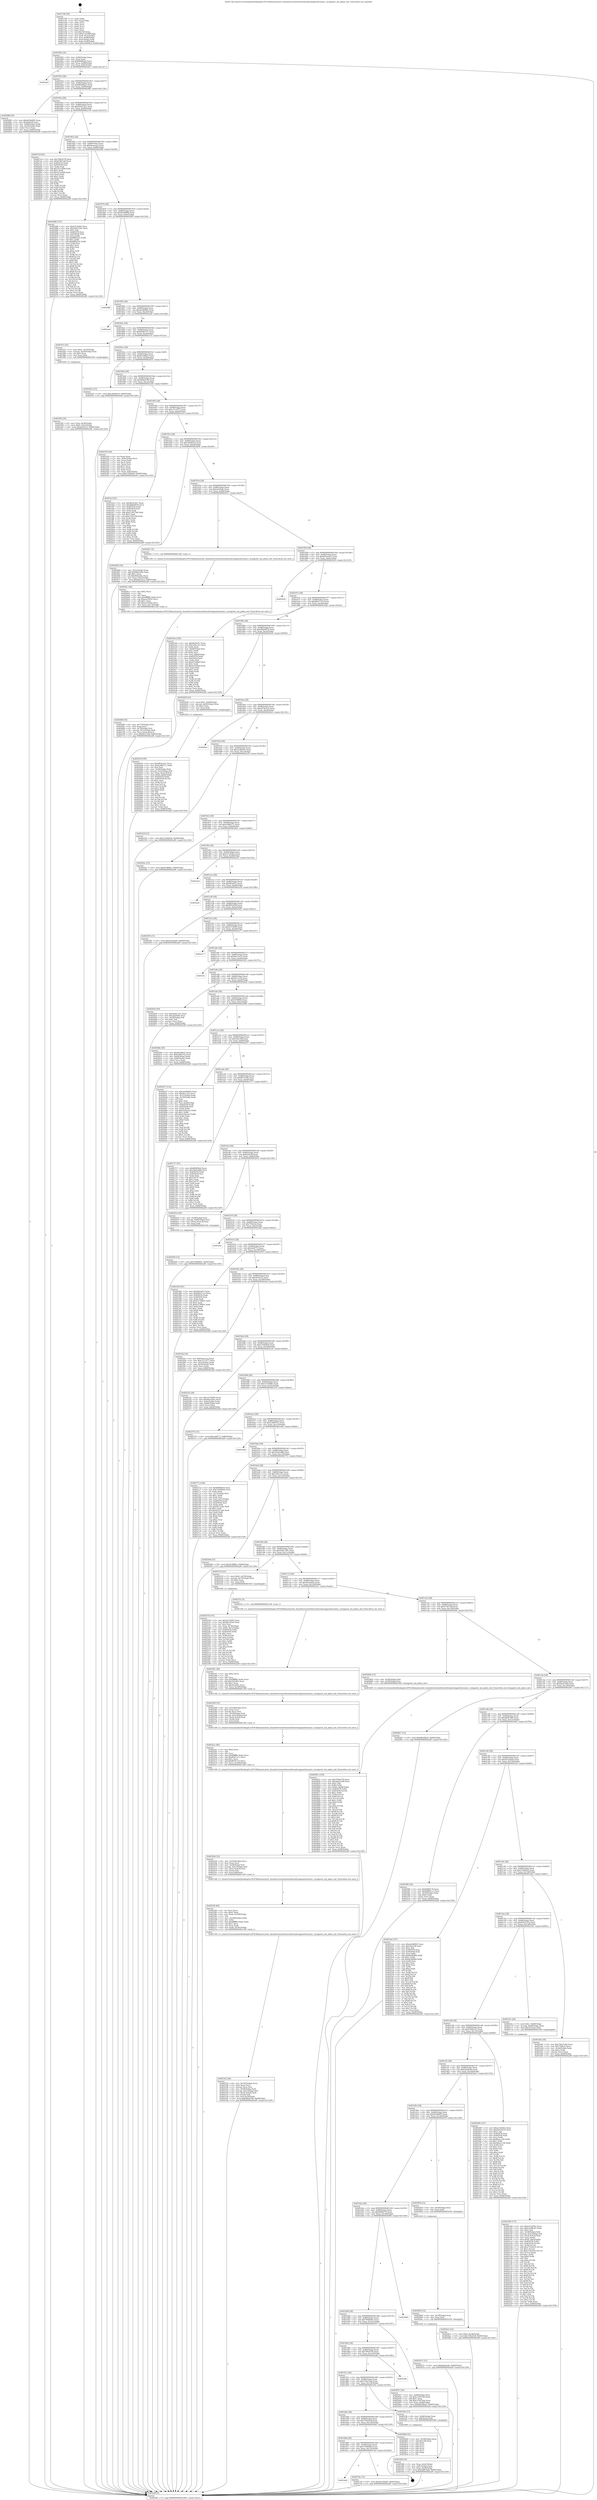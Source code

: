 digraph "0x4017d0" {
  label = "0x4017d0 (/mnt/c/Users/mathe/Desktop/tcc/POCII/binaries/extr_linuxdriversnetethernetbroadcomgenetbcmmii.c_bcmgenet_mii_pdata_init_Final-ollvm.out::main(0))"
  labelloc = "t"
  node[shape=record]

  Entry [label="",width=0.3,height=0.3,shape=circle,fillcolor=black,style=filled]
  "0x401802" [label="{
     0x401802 [32]\l
     | [instrs]\l
     &nbsp;&nbsp;0x401802 \<+6\>: mov -0x84(%rbp),%eax\l
     &nbsp;&nbsp;0x401808 \<+2\>: mov %eax,%ecx\l
     &nbsp;&nbsp;0x40180a \<+6\>: sub $0x86840fe4,%ecx\l
     &nbsp;&nbsp;0x401810 \<+6\>: mov %eax,-0x88(%rbp)\l
     &nbsp;&nbsp;0x401816 \<+6\>: mov %ecx,-0x8c(%rbp)\l
     &nbsp;&nbsp;0x40181c \<+6\>: je 0000000000402ab7 \<main+0x12e7\>\l
  }"]
  "0x402ab7" [label="{
     0x402ab7\l
  }", style=dashed]
  "0x401822" [label="{
     0x401822 [28]\l
     | [instrs]\l
     &nbsp;&nbsp;0x401822 \<+5\>: jmp 0000000000401827 \<main+0x57\>\l
     &nbsp;&nbsp;0x401827 \<+6\>: mov -0x88(%rbp),%eax\l
     &nbsp;&nbsp;0x40182d \<+5\>: sub $0x88e99ba5,%eax\l
     &nbsp;&nbsp;0x401832 \<+6\>: mov %eax,-0x90(%rbp)\l
     &nbsp;&nbsp;0x401838 \<+6\>: je 00000000004028f6 \<main+0x1126\>\l
  }"]
  Exit [label="",width=0.3,height=0.3,shape=circle,fillcolor=black,style=filled,peripheries=2]
  "0x4028f6" [label="{
     0x4028f6 [30]\l
     | [instrs]\l
     &nbsp;&nbsp;0x4028f6 \<+5\>: mov $0x6d5bbf85,%eax\l
     &nbsp;&nbsp;0x4028fb \<+5\>: mov $0x6afcef9,%ecx\l
     &nbsp;&nbsp;0x402900 \<+3\>: mov -0x80(%rbp),%edx\l
     &nbsp;&nbsp;0x402903 \<+3\>: cmp -0x50(%rbp),%edx\l
     &nbsp;&nbsp;0x402906 \<+3\>: cmovl %ecx,%eax\l
     &nbsp;&nbsp;0x402909 \<+6\>: mov %eax,-0x84(%rbp)\l
     &nbsp;&nbsp;0x40290f \<+5\>: jmp 0000000000402af9 \<main+0x1329\>\l
  }"]
  "0x40183e" [label="{
     0x40183e [28]\l
     | [instrs]\l
     &nbsp;&nbsp;0x40183e \<+5\>: jmp 0000000000401843 \<main+0x73\>\l
     &nbsp;&nbsp;0x401843 \<+6\>: mov -0x88(%rbp),%eax\l
     &nbsp;&nbsp;0x401849 \<+5\>: sub $0x92d27ae1,%eax\l
     &nbsp;&nbsp;0x40184e \<+6\>: mov %eax,-0x94(%rbp)\l
     &nbsp;&nbsp;0x401854 \<+6\>: je 00000000004027e9 \<main+0x1019\>\l
  }"]
  "0x402971" [label="{
     0x402971 [15]\l
     | [instrs]\l
     &nbsp;&nbsp;0x402971 \<+10\>: movl $0x6ade4c6e,-0x84(%rbp)\l
     &nbsp;&nbsp;0x40297b \<+5\>: jmp 0000000000402af9 \<main+0x1329\>\l
  }"]
  "0x4027e9" [label="{
     0x4027e9 [91]\l
     | [instrs]\l
     &nbsp;&nbsp;0x4027e9 \<+5\>: mov $0x70fe9378,%eax\l
     &nbsp;&nbsp;0x4027ee \<+5\>: mov $0x47947edf,%ecx\l
     &nbsp;&nbsp;0x4027f3 \<+7\>: mov 0x405078,%edx\l
     &nbsp;&nbsp;0x4027fa \<+7\>: mov 0x405058,%esi\l
     &nbsp;&nbsp;0x402801 \<+2\>: mov %edx,%edi\l
     &nbsp;&nbsp;0x402803 \<+6\>: add $0x351eaf08,%edi\l
     &nbsp;&nbsp;0x402809 \<+3\>: sub $0x1,%edi\l
     &nbsp;&nbsp;0x40280c \<+6\>: sub $0x351eaf08,%edi\l
     &nbsp;&nbsp;0x402812 \<+3\>: imul %edi,%edx\l
     &nbsp;&nbsp;0x402815 \<+3\>: and $0x1,%edx\l
     &nbsp;&nbsp;0x402818 \<+3\>: cmp $0x0,%edx\l
     &nbsp;&nbsp;0x40281b \<+4\>: sete %r8b\l
     &nbsp;&nbsp;0x40281f \<+3\>: cmp $0xa,%esi\l
     &nbsp;&nbsp;0x402822 \<+4\>: setl %r9b\l
     &nbsp;&nbsp;0x402826 \<+3\>: mov %r8b,%r10b\l
     &nbsp;&nbsp;0x402829 \<+3\>: and %r9b,%r10b\l
     &nbsp;&nbsp;0x40282c \<+3\>: xor %r9b,%r8b\l
     &nbsp;&nbsp;0x40282f \<+3\>: or %r8b,%r10b\l
     &nbsp;&nbsp;0x402832 \<+4\>: test $0x1,%r10b\l
     &nbsp;&nbsp;0x402836 \<+3\>: cmovne %ecx,%eax\l
     &nbsp;&nbsp;0x402839 \<+6\>: mov %eax,-0x84(%rbp)\l
     &nbsp;&nbsp;0x40283f \<+5\>: jmp 0000000000402af9 \<main+0x1329\>\l
  }"]
  "0x40185a" [label="{
     0x40185a [28]\l
     | [instrs]\l
     &nbsp;&nbsp;0x40185a \<+5\>: jmp 000000000040185f \<main+0x8f\>\l
     &nbsp;&nbsp;0x40185f \<+6\>: mov -0x88(%rbp),%eax\l
     &nbsp;&nbsp;0x401865 \<+5\>: sub $0x9aeacaca,%eax\l
     &nbsp;&nbsp;0x40186a \<+6\>: mov %eax,-0x98(%rbp)\l
     &nbsp;&nbsp;0x401870 \<+6\>: je 0000000000402486 \<main+0xcb6\>\l
  }"]
  "0x402965" [label="{
     0x402965 [12]\l
     | [instrs]\l
     &nbsp;&nbsp;0x402965 \<+4\>: mov -0x78(%rbp),%rax\l
     &nbsp;&nbsp;0x402969 \<+3\>: mov %rax,%rdi\l
     &nbsp;&nbsp;0x40296c \<+5\>: call 0000000000401030 \<free@plt\>\l
     | [calls]\l
     &nbsp;&nbsp;0x401030 \{1\} (unknown)\l
  }"]
  "0x402486" [label="{
     0x402486 [147]\l
     | [instrs]\l
     &nbsp;&nbsp;0x402486 \<+5\>: mov $0xfc574495,%eax\l
     &nbsp;&nbsp;0x40248b \<+5\>: mov $0x3d927291,%ecx\l
     &nbsp;&nbsp;0x402490 \<+2\>: mov $0x1,%dl\l
     &nbsp;&nbsp;0x402492 \<+7\>: mov 0x405078,%esi\l
     &nbsp;&nbsp;0x402499 \<+7\>: mov 0x405058,%edi\l
     &nbsp;&nbsp;0x4024a0 \<+3\>: mov %esi,%r8d\l
     &nbsp;&nbsp;0x4024a3 \<+7\>: sub $0x8ff4225c,%r8d\l
     &nbsp;&nbsp;0x4024aa \<+4\>: sub $0x1,%r8d\l
     &nbsp;&nbsp;0x4024ae \<+7\>: add $0x8ff4225c,%r8d\l
     &nbsp;&nbsp;0x4024b5 \<+4\>: imul %r8d,%esi\l
     &nbsp;&nbsp;0x4024b9 \<+3\>: and $0x1,%esi\l
     &nbsp;&nbsp;0x4024bc \<+3\>: cmp $0x0,%esi\l
     &nbsp;&nbsp;0x4024bf \<+4\>: sete %r9b\l
     &nbsp;&nbsp;0x4024c3 \<+3\>: cmp $0xa,%edi\l
     &nbsp;&nbsp;0x4024c6 \<+4\>: setl %r10b\l
     &nbsp;&nbsp;0x4024ca \<+3\>: mov %r9b,%r11b\l
     &nbsp;&nbsp;0x4024cd \<+4\>: xor $0xff,%r11b\l
     &nbsp;&nbsp;0x4024d1 \<+3\>: mov %r10b,%bl\l
     &nbsp;&nbsp;0x4024d4 \<+3\>: xor $0xff,%bl\l
     &nbsp;&nbsp;0x4024d7 \<+3\>: xor $0x1,%dl\l
     &nbsp;&nbsp;0x4024da \<+3\>: mov %r11b,%r14b\l
     &nbsp;&nbsp;0x4024dd \<+4\>: and $0xff,%r14b\l
     &nbsp;&nbsp;0x4024e1 \<+3\>: and %dl,%r9b\l
     &nbsp;&nbsp;0x4024e4 \<+3\>: mov %bl,%r15b\l
     &nbsp;&nbsp;0x4024e7 \<+4\>: and $0xff,%r15b\l
     &nbsp;&nbsp;0x4024eb \<+3\>: and %dl,%r10b\l
     &nbsp;&nbsp;0x4024ee \<+3\>: or %r9b,%r14b\l
     &nbsp;&nbsp;0x4024f1 \<+3\>: or %r10b,%r15b\l
     &nbsp;&nbsp;0x4024f4 \<+3\>: xor %r15b,%r14b\l
     &nbsp;&nbsp;0x4024f7 \<+3\>: or %bl,%r11b\l
     &nbsp;&nbsp;0x4024fa \<+4\>: xor $0xff,%r11b\l
     &nbsp;&nbsp;0x4024fe \<+3\>: or $0x1,%dl\l
     &nbsp;&nbsp;0x402501 \<+3\>: and %dl,%r11b\l
     &nbsp;&nbsp;0x402504 \<+3\>: or %r11b,%r14b\l
     &nbsp;&nbsp;0x402507 \<+4\>: test $0x1,%r14b\l
     &nbsp;&nbsp;0x40250b \<+3\>: cmovne %ecx,%eax\l
     &nbsp;&nbsp;0x40250e \<+6\>: mov %eax,-0x84(%rbp)\l
     &nbsp;&nbsp;0x402514 \<+5\>: jmp 0000000000402af9 \<main+0x1329\>\l
  }"]
  "0x401876" [label="{
     0x401876 [28]\l
     | [instrs]\l
     &nbsp;&nbsp;0x401876 \<+5\>: jmp 000000000040187b \<main+0xab\>\l
     &nbsp;&nbsp;0x40187b \<+6\>: mov -0x88(%rbp),%eax\l
     &nbsp;&nbsp;0x401881 \<+5\>: sub $0x9e296f96,%eax\l
     &nbsp;&nbsp;0x401886 \<+6\>: mov %eax,-0x9c(%rbp)\l
     &nbsp;&nbsp;0x40188c \<+6\>: je 000000000040298f \<main+0x11bf\>\l
  }"]
  "0x402928" [label="{
     0x402928 [15]\l
     | [instrs]\l
     &nbsp;&nbsp;0x402928 \<+10\>: movl $0x700f0d61,-0x84(%rbp)\l
     &nbsp;&nbsp;0x402932 \<+5\>: jmp 0000000000402af9 \<main+0x1329\>\l
  }"]
  "0x40298f" [label="{
     0x40298f\l
  }", style=dashed]
  "0x401892" [label="{
     0x401892 [28]\l
     | [instrs]\l
     &nbsp;&nbsp;0x401892 \<+5\>: jmp 0000000000401897 \<main+0xc7\>\l
     &nbsp;&nbsp;0x401897 \<+6\>: mov -0x88(%rbp),%eax\l
     &nbsp;&nbsp;0x40189d \<+5\>: sub $0xae0d6065,%eax\l
     &nbsp;&nbsp;0x4018a2 \<+6\>: mov %eax,-0xa0(%rbp)\l
     &nbsp;&nbsp;0x4018a8 \<+6\>: je 0000000000402aa8 \<main+0x12d8\>\l
  }"]
  "0x402851" [label="{
     0x402851 [150]\l
     | [instrs]\l
     &nbsp;&nbsp;0x402851 \<+5\>: mov $0x70fe9378,%eax\l
     &nbsp;&nbsp;0x402856 \<+5\>: mov $0x4da47a89,%ecx\l
     &nbsp;&nbsp;0x40285b \<+2\>: mov $0x1,%dl\l
     &nbsp;&nbsp;0x40285d \<+3\>: xor %r8d,%r8d\l
     &nbsp;&nbsp;0x402860 \<+7\>: movl $0x0,-0x80(%rbp)\l
     &nbsp;&nbsp;0x402867 \<+8\>: mov 0x405078,%r9d\l
     &nbsp;&nbsp;0x40286f \<+8\>: mov 0x405058,%r10d\l
     &nbsp;&nbsp;0x402877 \<+4\>: sub $0x1,%r8d\l
     &nbsp;&nbsp;0x40287b \<+3\>: mov %r9d,%r11d\l
     &nbsp;&nbsp;0x40287e \<+3\>: add %r8d,%r11d\l
     &nbsp;&nbsp;0x402881 \<+4\>: imul %r11d,%r9d\l
     &nbsp;&nbsp;0x402885 \<+4\>: and $0x1,%r9d\l
     &nbsp;&nbsp;0x402889 \<+4\>: cmp $0x0,%r9d\l
     &nbsp;&nbsp;0x40288d \<+3\>: sete %bl\l
     &nbsp;&nbsp;0x402890 \<+4\>: cmp $0xa,%r10d\l
     &nbsp;&nbsp;0x402894 \<+4\>: setl %r14b\l
     &nbsp;&nbsp;0x402898 \<+3\>: mov %bl,%r15b\l
     &nbsp;&nbsp;0x40289b \<+4\>: xor $0xff,%r15b\l
     &nbsp;&nbsp;0x40289f \<+3\>: mov %r14b,%r12b\l
     &nbsp;&nbsp;0x4028a2 \<+4\>: xor $0xff,%r12b\l
     &nbsp;&nbsp;0x4028a6 \<+3\>: xor $0x1,%dl\l
     &nbsp;&nbsp;0x4028a9 \<+3\>: mov %r15b,%r13b\l
     &nbsp;&nbsp;0x4028ac \<+4\>: and $0xff,%r13b\l
     &nbsp;&nbsp;0x4028b0 \<+2\>: and %dl,%bl\l
     &nbsp;&nbsp;0x4028b2 \<+3\>: mov %r12b,%sil\l
     &nbsp;&nbsp;0x4028b5 \<+4\>: and $0xff,%sil\l
     &nbsp;&nbsp;0x4028b9 \<+3\>: and %dl,%r14b\l
     &nbsp;&nbsp;0x4028bc \<+3\>: or %bl,%r13b\l
     &nbsp;&nbsp;0x4028bf \<+3\>: or %r14b,%sil\l
     &nbsp;&nbsp;0x4028c2 \<+3\>: xor %sil,%r13b\l
     &nbsp;&nbsp;0x4028c5 \<+3\>: or %r12b,%r15b\l
     &nbsp;&nbsp;0x4028c8 \<+4\>: xor $0xff,%r15b\l
     &nbsp;&nbsp;0x4028cc \<+3\>: or $0x1,%dl\l
     &nbsp;&nbsp;0x4028cf \<+3\>: and %dl,%r15b\l
     &nbsp;&nbsp;0x4028d2 \<+3\>: or %r15b,%r13b\l
     &nbsp;&nbsp;0x4028d5 \<+4\>: test $0x1,%r13b\l
     &nbsp;&nbsp;0x4028d9 \<+3\>: cmovne %ecx,%eax\l
     &nbsp;&nbsp;0x4028dc \<+6\>: mov %eax,-0x84(%rbp)\l
     &nbsp;&nbsp;0x4028e2 \<+5\>: jmp 0000000000402af9 \<main+0x1329\>\l
  }"]
  "0x402aa8" [label="{
     0x402aa8\l
  }", style=dashed]
  "0x4018ae" [label="{
     0x4018ae [28]\l
     | [instrs]\l
     &nbsp;&nbsp;0x4018ae \<+5\>: jmp 00000000004018b3 \<main+0xe3\>\l
     &nbsp;&nbsp;0x4018b3 \<+6\>: mov -0x88(%rbp),%eax\l
     &nbsp;&nbsp;0x4018b9 \<+5\>: sub $0xb4983c11,%eax\l
     &nbsp;&nbsp;0x4018be \<+6\>: mov %eax,-0xa4(%rbp)\l
     &nbsp;&nbsp;0x4018c4 \<+6\>: je 0000000000401f7e \<main+0x7ae\>\l
  }"]
  "0x401dd2" [label="{
     0x401dd2\l
  }", style=dashed]
  "0x401f7e" [label="{
     0x401f7e [23]\l
     | [instrs]\l
     &nbsp;&nbsp;0x401f7e \<+7\>: movl $0x1,-0x50(%rbp)\l
     &nbsp;&nbsp;0x401f85 \<+4\>: movslq -0x50(%rbp),%rax\l
     &nbsp;&nbsp;0x401f89 \<+4\>: shl $0x3,%rax\l
     &nbsp;&nbsp;0x401f8d \<+3\>: mov %rax,%rdi\l
     &nbsp;&nbsp;0x401f90 \<+5\>: call 0000000000401050 \<malloc@plt\>\l
     | [calls]\l
     &nbsp;&nbsp;0x401050 \{1\} (unknown)\l
  }"]
  "0x4018ca" [label="{
     0x4018ca [28]\l
     | [instrs]\l
     &nbsp;&nbsp;0x4018ca \<+5\>: jmp 00000000004018cf \<main+0xff\>\l
     &nbsp;&nbsp;0x4018cf \<+6\>: mov -0x88(%rbp),%eax\l
     &nbsp;&nbsp;0x4018d5 \<+5\>: sub $0xb61f8b23,%eax\l
     &nbsp;&nbsp;0x4018da \<+6\>: mov %eax,-0xa8(%rbp)\l
     &nbsp;&nbsp;0x4018e0 \<+6\>: je 0000000000402455 \<main+0xc85\>\l
  }"]
  "0x4027da" [label="{
     0x4027da [15]\l
     | [instrs]\l
     &nbsp;&nbsp;0x4027da \<+10\>: movl $0x5b33dad5,-0x84(%rbp)\l
     &nbsp;&nbsp;0x4027e4 \<+5\>: jmp 0000000000402af9 \<main+0x1329\>\l
  }"]
  "0x402455" [label="{
     0x402455 [15]\l
     | [instrs]\l
     &nbsp;&nbsp;0x402455 \<+10\>: movl $0xc40493c4,-0x84(%rbp)\l
     &nbsp;&nbsp;0x40245f \<+5\>: jmp 0000000000402af9 \<main+0x1329\>\l
  }"]
  "0x4018e6" [label="{
     0x4018e6 [28]\l
     | [instrs]\l
     &nbsp;&nbsp;0x4018e6 \<+5\>: jmp 00000000004018eb \<main+0x11b\>\l
     &nbsp;&nbsp;0x4018eb \<+6\>: mov -0x88(%rbp),%eax\l
     &nbsp;&nbsp;0x4018f1 \<+5\>: sub $0xb80e07f6,%eax\l
     &nbsp;&nbsp;0x4018f6 \<+6\>: mov %eax,-0xac(%rbp)\l
     &nbsp;&nbsp;0x4018fc \<+6\>: je 0000000000402350 \<main+0xb80\>\l
  }"]
  "0x401db6" [label="{
     0x401db6 [28]\l
     | [instrs]\l
     &nbsp;&nbsp;0x401db6 \<+5\>: jmp 0000000000401dbb \<main+0x5eb\>\l
     &nbsp;&nbsp;0x401dbb \<+6\>: mov -0x88(%rbp),%eax\l
     &nbsp;&nbsp;0x401dc1 \<+5\>: sub $0x7e949b02,%eax\l
     &nbsp;&nbsp;0x401dc6 \<+6\>: mov %eax,-0x15c(%rbp)\l
     &nbsp;&nbsp;0x401dcc \<+6\>: je 00000000004027da \<main+0x100a\>\l
  }"]
  "0x402350" [label="{
     0x402350 [36]\l
     | [instrs]\l
     &nbsp;&nbsp;0x402350 \<+2\>: xor %eax,%eax\l
     &nbsp;&nbsp;0x402352 \<+3\>: mov -0x6c(%rbp),%ecx\l
     &nbsp;&nbsp;0x402355 \<+2\>: mov %eax,%edx\l
     &nbsp;&nbsp;0x402357 \<+2\>: sub %ecx,%edx\l
     &nbsp;&nbsp;0x402359 \<+2\>: mov %eax,%ecx\l
     &nbsp;&nbsp;0x40235b \<+3\>: sub $0x1,%ecx\l
     &nbsp;&nbsp;0x40235e \<+2\>: add %ecx,%edx\l
     &nbsp;&nbsp;0x402360 \<+2\>: sub %edx,%eax\l
     &nbsp;&nbsp;0x402362 \<+3\>: mov %eax,-0x6c(%rbp)\l
     &nbsp;&nbsp;0x402365 \<+10\>: movl $0x1556d634,-0x84(%rbp)\l
     &nbsp;&nbsp;0x40236f \<+5\>: jmp 0000000000402af9 \<main+0x1329\>\l
  }"]
  "0x401902" [label="{
     0x401902 [28]\l
     | [instrs]\l
     &nbsp;&nbsp;0x401902 \<+5\>: jmp 0000000000401907 \<main+0x137\>\l
     &nbsp;&nbsp;0x401907 \<+6\>: mov -0x88(%rbp),%eax\l
     &nbsp;&nbsp;0x40190d \<+5\>: sub $0xc3112f77,%eax\l
     &nbsp;&nbsp;0x401912 \<+6\>: mov %eax,-0xb0(%rbp)\l
     &nbsp;&nbsp;0x401918 \<+6\>: je 0000000000401fcd \<main+0x7fd\>\l
  }"]
  "0x4029b9" [label="{
     0x4029b9 [21]\l
     | [instrs]\l
     &nbsp;&nbsp;0x4029b9 \<+3\>: mov -0x38(%rbp),%eax\l
     &nbsp;&nbsp;0x4029bc \<+7\>: add $0x148,%rsp\l
     &nbsp;&nbsp;0x4029c3 \<+1\>: pop %rbx\l
     &nbsp;&nbsp;0x4029c4 \<+2\>: pop %r12\l
     &nbsp;&nbsp;0x4029c6 \<+2\>: pop %r13\l
     &nbsp;&nbsp;0x4029c8 \<+2\>: pop %r14\l
     &nbsp;&nbsp;0x4029ca \<+2\>: pop %r15\l
     &nbsp;&nbsp;0x4029cc \<+1\>: pop %rbp\l
     &nbsp;&nbsp;0x4029cd \<+1\>: ret\l
  }"]
  "0x401fcd" [label="{
     0x401fcd [91]\l
     | [instrs]\l
     &nbsp;&nbsp;0x401fcd \<+5\>: mov $0xd81bcda7,%eax\l
     &nbsp;&nbsp;0x401fd2 \<+5\>: mov $0xd84b9978,%ecx\l
     &nbsp;&nbsp;0x401fd7 \<+7\>: mov 0x405078,%edx\l
     &nbsp;&nbsp;0x401fde \<+7\>: mov 0x405058,%esi\l
     &nbsp;&nbsp;0x401fe5 \<+2\>: mov %edx,%edi\l
     &nbsp;&nbsp;0x401fe7 \<+6\>: add $0xe15817b6,%edi\l
     &nbsp;&nbsp;0x401fed \<+3\>: sub $0x1,%edi\l
     &nbsp;&nbsp;0x401ff0 \<+6\>: sub $0xe15817b6,%edi\l
     &nbsp;&nbsp;0x401ff6 \<+3\>: imul %edi,%edx\l
     &nbsp;&nbsp;0x401ff9 \<+3\>: and $0x1,%edx\l
     &nbsp;&nbsp;0x401ffc \<+3\>: cmp $0x0,%edx\l
     &nbsp;&nbsp;0x401fff \<+4\>: sete %r8b\l
     &nbsp;&nbsp;0x402003 \<+3\>: cmp $0xa,%esi\l
     &nbsp;&nbsp;0x402006 \<+4\>: setl %r9b\l
     &nbsp;&nbsp;0x40200a \<+3\>: mov %r8b,%r10b\l
     &nbsp;&nbsp;0x40200d \<+3\>: and %r9b,%r10b\l
     &nbsp;&nbsp;0x402010 \<+3\>: xor %r9b,%r8b\l
     &nbsp;&nbsp;0x402013 \<+3\>: or %r8b,%r10b\l
     &nbsp;&nbsp;0x402016 \<+4\>: test $0x1,%r10b\l
     &nbsp;&nbsp;0x40201a \<+3\>: cmovne %ecx,%eax\l
     &nbsp;&nbsp;0x40201d \<+6\>: mov %eax,-0x84(%rbp)\l
     &nbsp;&nbsp;0x402023 \<+5\>: jmp 0000000000402af9 \<main+0x1329\>\l
  }"]
  "0x40191e" [label="{
     0x40191e [28]\l
     | [instrs]\l
     &nbsp;&nbsp;0x40191e \<+5\>: jmp 0000000000401923 \<main+0x153\>\l
     &nbsp;&nbsp;0x401923 \<+6\>: mov -0x88(%rbp),%eax\l
     &nbsp;&nbsp;0x401929 \<+5\>: sub $0xc40493c4,%eax\l
     &nbsp;&nbsp;0x40192e \<+6\>: mov %eax,-0xb4(%rbp)\l
     &nbsp;&nbsp;0x401934 \<+6\>: je 0000000000402464 \<main+0xc94\>\l
  }"]
  "0x4026f4" [label="{
     0x4026f4 [35]\l
     | [instrs]\l
     &nbsp;&nbsp;0x4026f4 \<+6\>: mov -0x170(%rbp),%ecx\l
     &nbsp;&nbsp;0x4026fa \<+3\>: imul %eax,%ecx\l
     &nbsp;&nbsp;0x4026fd \<+4\>: mov -0x78(%rbp),%rsi\l
     &nbsp;&nbsp;0x402701 \<+4\>: movslq -0x7c(%rbp),%rdi\l
     &nbsp;&nbsp;0x402705 \<+3\>: mov %ecx,(%rsi,%rdi,4)\l
     &nbsp;&nbsp;0x402708 \<+10\>: movl $0x6615196,-0x84(%rbp)\l
     &nbsp;&nbsp;0x402712 \<+5\>: jmp 0000000000402af9 \<main+0x1329\>\l
  }"]
  "0x402464" [label="{
     0x402464 [34]\l
     | [instrs]\l
     &nbsp;&nbsp;0x402464 \<+3\>: mov -0x5c(%rbp),%eax\l
     &nbsp;&nbsp;0x402467 \<+5\>: add $0xf46b3a6a,%eax\l
     &nbsp;&nbsp;0x40246c \<+3\>: add $0x1,%eax\l
     &nbsp;&nbsp;0x40246f \<+5\>: sub $0xf46b3a6a,%eax\l
     &nbsp;&nbsp;0x402474 \<+3\>: mov %eax,-0x5c(%rbp)\l
     &nbsp;&nbsp;0x402477 \<+10\>: movl $0xde033c2,-0x84(%rbp)\l
     &nbsp;&nbsp;0x402481 \<+5\>: jmp 0000000000402af9 \<main+0x1329\>\l
  }"]
  "0x40193a" [label="{
     0x40193a [28]\l
     | [instrs]\l
     &nbsp;&nbsp;0x40193a \<+5\>: jmp 000000000040193f \<main+0x16f\>\l
     &nbsp;&nbsp;0x40193f \<+6\>: mov -0x88(%rbp),%eax\l
     &nbsp;&nbsp;0x401945 \<+5\>: sub $0xcbd3fafe,%eax\l
     &nbsp;&nbsp;0x40194a \<+6\>: mov %eax,-0xb8(%rbp)\l
     &nbsp;&nbsp;0x401950 \<+6\>: je 00000000004026c7 \<main+0xef7\>\l
  }"]
  "0x4026cc" [label="{
     0x4026cc [40]\l
     | [instrs]\l
     &nbsp;&nbsp;0x4026cc \<+5\>: mov $0x2,%ecx\l
     &nbsp;&nbsp;0x4026d1 \<+1\>: cltd\l
     &nbsp;&nbsp;0x4026d2 \<+2\>: idiv %ecx\l
     &nbsp;&nbsp;0x4026d4 \<+6\>: imul $0xfffffffe,%edx,%ecx\l
     &nbsp;&nbsp;0x4026da \<+6\>: sub $0xaac54f5e,%ecx\l
     &nbsp;&nbsp;0x4026e0 \<+3\>: add $0x1,%ecx\l
     &nbsp;&nbsp;0x4026e3 \<+6\>: add $0xaac54f5e,%ecx\l
     &nbsp;&nbsp;0x4026e9 \<+6\>: mov %ecx,-0x170(%rbp)\l
     &nbsp;&nbsp;0x4026ef \<+5\>: call 0000000000401160 \<next_i\>\l
     | [calls]\l
     &nbsp;&nbsp;0x401160 \{1\} (/mnt/c/Users/mathe/Desktop/tcc/POCII/binaries/extr_linuxdriversnetethernetbroadcomgenetbcmmii.c_bcmgenet_mii_pdata_init_Final-ollvm.out::next_i)\l
  }"]
  "0x4026c7" [label="{
     0x4026c7 [5]\l
     | [instrs]\l
     &nbsp;&nbsp;0x4026c7 \<+5\>: call 0000000000401160 \<next_i\>\l
     | [calls]\l
     &nbsp;&nbsp;0x401160 \{1\} (/mnt/c/Users/mathe/Desktop/tcc/POCII/binaries/extr_linuxdriversnetethernetbroadcomgenetbcmmii.c_bcmgenet_mii_pdata_init_Final-ollvm.out::next_i)\l
  }"]
  "0x401956" [label="{
     0x401956 [28]\l
     | [instrs]\l
     &nbsp;&nbsp;0x401956 \<+5\>: jmp 000000000040195b \<main+0x18b\>\l
     &nbsp;&nbsp;0x40195b \<+6\>: mov -0x88(%rbp),%eax\l
     &nbsp;&nbsp;0x401961 \<+5\>: sub $0xd81bcda7,%eax\l
     &nbsp;&nbsp;0x401966 \<+6\>: mov %eax,-0xbc(%rbp)\l
     &nbsp;&nbsp;0x40196c \<+6\>: je 00000000004029e9 \<main+0x1219\>\l
  }"]
  "0x402530" [label="{
     0x402530 [101]\l
     | [instrs]\l
     &nbsp;&nbsp;0x402530 \<+5\>: mov $0xfc574495,%ecx\l
     &nbsp;&nbsp;0x402535 \<+5\>: mov $0xf8932f56,%edx\l
     &nbsp;&nbsp;0x40253a \<+2\>: xor %esi,%esi\l
     &nbsp;&nbsp;0x40253c \<+4\>: mov %rax,-0x78(%rbp)\l
     &nbsp;&nbsp;0x402540 \<+7\>: movl $0x0,-0x7c(%rbp)\l
     &nbsp;&nbsp;0x402547 \<+8\>: mov 0x405078,%r8d\l
     &nbsp;&nbsp;0x40254f \<+8\>: mov 0x405058,%r9d\l
     &nbsp;&nbsp;0x402557 \<+3\>: sub $0x1,%esi\l
     &nbsp;&nbsp;0x40255a \<+3\>: mov %r8d,%r10d\l
     &nbsp;&nbsp;0x40255d \<+3\>: add %esi,%r10d\l
     &nbsp;&nbsp;0x402560 \<+4\>: imul %r10d,%r8d\l
     &nbsp;&nbsp;0x402564 \<+4\>: and $0x1,%r8d\l
     &nbsp;&nbsp;0x402568 \<+4\>: cmp $0x0,%r8d\l
     &nbsp;&nbsp;0x40256c \<+4\>: sete %r11b\l
     &nbsp;&nbsp;0x402570 \<+4\>: cmp $0xa,%r9d\l
     &nbsp;&nbsp;0x402574 \<+3\>: setl %bl\l
     &nbsp;&nbsp;0x402577 \<+3\>: mov %r11b,%r14b\l
     &nbsp;&nbsp;0x40257a \<+3\>: and %bl,%r14b\l
     &nbsp;&nbsp;0x40257d \<+3\>: xor %bl,%r11b\l
     &nbsp;&nbsp;0x402580 \<+3\>: or %r11b,%r14b\l
     &nbsp;&nbsp;0x402583 \<+4\>: test $0x1,%r14b\l
     &nbsp;&nbsp;0x402587 \<+3\>: cmovne %edx,%ecx\l
     &nbsp;&nbsp;0x40258a \<+6\>: mov %ecx,-0x84(%rbp)\l
     &nbsp;&nbsp;0x402590 \<+5\>: jmp 0000000000402af9 \<main+0x1329\>\l
  }"]
  "0x4029e9" [label="{
     0x4029e9\l
  }", style=dashed]
  "0x401972" [label="{
     0x401972 [28]\l
     | [instrs]\l
     &nbsp;&nbsp;0x401972 \<+5\>: jmp 0000000000401977 \<main+0x1a7\>\l
     &nbsp;&nbsp;0x401977 \<+6\>: mov -0x88(%rbp),%eax\l
     &nbsp;&nbsp;0x40197d \<+5\>: sub $0xd82e71e3,%eax\l
     &nbsp;&nbsp;0x401982 \<+6\>: mov %eax,-0xc0(%rbp)\l
     &nbsp;&nbsp;0x401988 \<+6\>: je 00000000004023de \<main+0xc0e\>\l
  }"]
  "0x402322" [label="{
     0x402322 [46]\l
     | [instrs]\l
     &nbsp;&nbsp;0x402322 \<+6\>: mov -0x16c(%rbp),%ecx\l
     &nbsp;&nbsp;0x402328 \<+3\>: imul %eax,%ecx\l
     &nbsp;&nbsp;0x40232b \<+3\>: movslq %ecx,%rsi\l
     &nbsp;&nbsp;0x40232e \<+4\>: mov -0x58(%rbp),%rdi\l
     &nbsp;&nbsp;0x402332 \<+4\>: movslq -0x5c(%rbp),%r8\l
     &nbsp;&nbsp;0x402336 \<+4\>: mov (%rdi,%r8,8),%rdi\l
     &nbsp;&nbsp;0x40233a \<+3\>: mov (%rdi),%rdi\l
     &nbsp;&nbsp;0x40233d \<+4\>: mov %rsi,0x10(%rdi)\l
     &nbsp;&nbsp;0x402341 \<+10\>: movl $0xb80e07f6,-0x84(%rbp)\l
     &nbsp;&nbsp;0x40234b \<+5\>: jmp 0000000000402af9 \<main+0x1329\>\l
  }"]
  "0x4023de" [label="{
     0x4023de [104]\l
     | [instrs]\l
     &nbsp;&nbsp;0x4023de \<+5\>: mov $0xf420af7c,%eax\l
     &nbsp;&nbsp;0x4023e3 \<+5\>: mov $0x3c8cc31c,%ecx\l
     &nbsp;&nbsp;0x4023e8 \<+2\>: xor %edx,%edx\l
     &nbsp;&nbsp;0x4023ea \<+3\>: mov -0x64(%rbp),%esi\l
     &nbsp;&nbsp;0x4023ed \<+3\>: sub $0x1,%edx\l
     &nbsp;&nbsp;0x4023f0 \<+2\>: sub %edx,%esi\l
     &nbsp;&nbsp;0x4023f2 \<+3\>: mov %esi,-0x64(%rbp)\l
     &nbsp;&nbsp;0x4023f5 \<+7\>: mov 0x405078,%edx\l
     &nbsp;&nbsp;0x4023fc \<+7\>: mov 0x405058,%esi\l
     &nbsp;&nbsp;0x402403 \<+2\>: mov %edx,%edi\l
     &nbsp;&nbsp;0x402405 \<+6\>: sub $0xd15a8bef,%edi\l
     &nbsp;&nbsp;0x40240b \<+3\>: sub $0x1,%edi\l
     &nbsp;&nbsp;0x40240e \<+6\>: add $0xd15a8bef,%edi\l
     &nbsp;&nbsp;0x402414 \<+3\>: imul %edi,%edx\l
     &nbsp;&nbsp;0x402417 \<+3\>: and $0x1,%edx\l
     &nbsp;&nbsp;0x40241a \<+3\>: cmp $0x0,%edx\l
     &nbsp;&nbsp;0x40241d \<+4\>: sete %r8b\l
     &nbsp;&nbsp;0x402421 \<+3\>: cmp $0xa,%esi\l
     &nbsp;&nbsp;0x402424 \<+4\>: setl %r9b\l
     &nbsp;&nbsp;0x402428 \<+3\>: mov %r8b,%r10b\l
     &nbsp;&nbsp;0x40242b \<+3\>: and %r9b,%r10b\l
     &nbsp;&nbsp;0x40242e \<+3\>: xor %r9b,%r8b\l
     &nbsp;&nbsp;0x402431 \<+3\>: or %r8b,%r10b\l
     &nbsp;&nbsp;0x402434 \<+4\>: test $0x1,%r10b\l
     &nbsp;&nbsp;0x402438 \<+3\>: cmovne %ecx,%eax\l
     &nbsp;&nbsp;0x40243b \<+6\>: mov %eax,-0x84(%rbp)\l
     &nbsp;&nbsp;0x402441 \<+5\>: jmp 0000000000402af9 \<main+0x1329\>\l
  }"]
  "0x40198e" [label="{
     0x40198e [28]\l
     | [instrs]\l
     &nbsp;&nbsp;0x40198e \<+5\>: jmp 0000000000401993 \<main+0x1c3\>\l
     &nbsp;&nbsp;0x401993 \<+6\>: mov -0x88(%rbp),%eax\l
     &nbsp;&nbsp;0x401999 \<+5\>: sub $0xd84b9978,%eax\l
     &nbsp;&nbsp;0x40199e \<+6\>: mov %eax,-0xc4(%rbp)\l
     &nbsp;&nbsp;0x4019a4 \<+6\>: je 0000000000402028 \<main+0x858\>\l
  }"]
  "0x4022f4" [label="{
     0x4022f4 [46]\l
     | [instrs]\l
     &nbsp;&nbsp;0x4022f4 \<+2\>: xor %ecx,%ecx\l
     &nbsp;&nbsp;0x4022f6 \<+5\>: mov $0x2,%edx\l
     &nbsp;&nbsp;0x4022fb \<+6\>: mov %edx,-0x168(%rbp)\l
     &nbsp;&nbsp;0x402301 \<+1\>: cltd\l
     &nbsp;&nbsp;0x402302 \<+7\>: mov -0x168(%rbp),%r9d\l
     &nbsp;&nbsp;0x402309 \<+3\>: idiv %r9d\l
     &nbsp;&nbsp;0x40230c \<+6\>: imul $0xfffffffe,%edx,%edx\l
     &nbsp;&nbsp;0x402312 \<+3\>: sub $0x1,%ecx\l
     &nbsp;&nbsp;0x402315 \<+2\>: sub %ecx,%edx\l
     &nbsp;&nbsp;0x402317 \<+6\>: mov %edx,-0x16c(%rbp)\l
     &nbsp;&nbsp;0x40231d \<+5\>: call 0000000000401160 \<next_i\>\l
     | [calls]\l
     &nbsp;&nbsp;0x401160 \{1\} (/mnt/c/Users/mathe/Desktop/tcc/POCII/binaries/extr_linuxdriversnetethernetbroadcomgenetbcmmii.c_bcmgenet_mii_pdata_init_Final-ollvm.out::next_i)\l
  }"]
  "0x402028" [label="{
     0x402028 [23]\l
     | [instrs]\l
     &nbsp;&nbsp;0x402028 \<+7\>: movl $0x1,-0x60(%rbp)\l
     &nbsp;&nbsp;0x40202f \<+4\>: movslq -0x60(%rbp),%rax\l
     &nbsp;&nbsp;0x402033 \<+4\>: shl $0x3,%rax\l
     &nbsp;&nbsp;0x402037 \<+3\>: mov %rax,%rdi\l
     &nbsp;&nbsp;0x40203a \<+5\>: call 0000000000401050 \<malloc@plt\>\l
     | [calls]\l
     &nbsp;&nbsp;0x401050 \{1\} (unknown)\l
  }"]
  "0x4019aa" [label="{
     0x4019aa [28]\l
     | [instrs]\l
     &nbsp;&nbsp;0x4019aa \<+5\>: jmp 00000000004019af \<main+0x1df\>\l
     &nbsp;&nbsp;0x4019af \<+6\>: mov -0x88(%rbp),%eax\l
     &nbsp;&nbsp;0x4019b5 \<+5\>: sub $0xdd7bee33,%eax\l
     &nbsp;&nbsp;0x4019ba \<+6\>: mov %eax,-0xc8(%rbp)\l
     &nbsp;&nbsp;0x4019c0 \<+6\>: je 00000000004029ce \<main+0x11fe\>\l
  }"]
  "0x4022d4" [label="{
     0x4022d4 [32]\l
     | [instrs]\l
     &nbsp;&nbsp;0x4022d4 \<+6\>: mov -0x164(%rbp),%ecx\l
     &nbsp;&nbsp;0x4022da \<+3\>: imul %eax,%ecx\l
     &nbsp;&nbsp;0x4022dd \<+4\>: mov -0x58(%rbp),%rsi\l
     &nbsp;&nbsp;0x4022e1 \<+4\>: movslq -0x5c(%rbp),%rdi\l
     &nbsp;&nbsp;0x4022e5 \<+4\>: mov (%rsi,%rdi,8),%rsi\l
     &nbsp;&nbsp;0x4022e9 \<+3\>: mov (%rsi),%rsi\l
     &nbsp;&nbsp;0x4022ec \<+3\>: mov %ecx,0x8(%rsi)\l
     &nbsp;&nbsp;0x4022ef \<+5\>: call 0000000000401160 \<next_i\>\l
     | [calls]\l
     &nbsp;&nbsp;0x401160 \{1\} (/mnt/c/Users/mathe/Desktop/tcc/POCII/binaries/extr_linuxdriversnetethernetbroadcomgenetbcmmii.c_bcmgenet_mii_pdata_init_Final-ollvm.out::next_i)\l
  }"]
  "0x4029ce" [label="{
     0x4029ce\l
  }", style=dashed]
  "0x4019c6" [label="{
     0x4019c6 [28]\l
     | [instrs]\l
     &nbsp;&nbsp;0x4019c6 \<+5\>: jmp 00000000004019cb \<main+0x1fb\>\l
     &nbsp;&nbsp;0x4019cb \<+6\>: mov -0x88(%rbp),%eax\l
     &nbsp;&nbsp;0x4019d1 \<+5\>: sub $0xe1d96c6c,%eax\l
     &nbsp;&nbsp;0x4019d6 \<+6\>: mov %eax,-0xcc(%rbp)\l
     &nbsp;&nbsp;0x4019dc \<+6\>: je 000000000040222f \<main+0xa5f\>\l
  }"]
  "0x4022ac" [label="{
     0x4022ac [40]\l
     | [instrs]\l
     &nbsp;&nbsp;0x4022ac \<+5\>: mov $0x2,%ecx\l
     &nbsp;&nbsp;0x4022b1 \<+1\>: cltd\l
     &nbsp;&nbsp;0x4022b2 \<+2\>: idiv %ecx\l
     &nbsp;&nbsp;0x4022b4 \<+6\>: imul $0xfffffffe,%edx,%ecx\l
     &nbsp;&nbsp;0x4022ba \<+6\>: sub $0x8f547a13,%ecx\l
     &nbsp;&nbsp;0x4022c0 \<+3\>: add $0x1,%ecx\l
     &nbsp;&nbsp;0x4022c3 \<+6\>: add $0x8f547a13,%ecx\l
     &nbsp;&nbsp;0x4022c9 \<+6\>: mov %ecx,-0x164(%rbp)\l
     &nbsp;&nbsp;0x4022cf \<+5\>: call 0000000000401160 \<next_i\>\l
     | [calls]\l
     &nbsp;&nbsp;0x401160 \{1\} (/mnt/c/Users/mathe/Desktop/tcc/POCII/binaries/extr_linuxdriversnetethernetbroadcomgenetbcmmii.c_bcmgenet_mii_pdata_init_Final-ollvm.out::next_i)\l
  }"]
  "0x40222f" [label="{
     0x40222f [15]\l
     | [instrs]\l
     &nbsp;&nbsp;0x40222f \<+10\>: movl $0x1556d634,-0x84(%rbp)\l
     &nbsp;&nbsp;0x402239 \<+5\>: jmp 0000000000402af9 \<main+0x1329\>\l
  }"]
  "0x4019e2" [label="{
     0x4019e2 [28]\l
     | [instrs]\l
     &nbsp;&nbsp;0x4019e2 \<+5\>: jmp 00000000004019e7 \<main+0x217\>\l
     &nbsp;&nbsp;0x4019e7 \<+6\>: mov -0x88(%rbp),%eax\l
     &nbsp;&nbsp;0x4019ed \<+5\>: sub $0xe3f9b171,%eax\l
     &nbsp;&nbsp;0x4019f2 \<+6\>: mov %eax,-0xd0(%rbp)\l
     &nbsp;&nbsp;0x4019f8 \<+6\>: je 00000000004020ac \<main+0x8dc\>\l
  }"]
  "0x402289" [label="{
     0x402289 [35]\l
     | [instrs]\l
     &nbsp;&nbsp;0x402289 \<+6\>: mov -0x160(%rbp),%ecx\l
     &nbsp;&nbsp;0x40228f \<+3\>: imul %eax,%ecx\l
     &nbsp;&nbsp;0x402292 \<+3\>: movslq %ecx,%rsi\l
     &nbsp;&nbsp;0x402295 \<+4\>: mov -0x58(%rbp),%rdi\l
     &nbsp;&nbsp;0x402299 \<+4\>: movslq -0x5c(%rbp),%r8\l
     &nbsp;&nbsp;0x40229d \<+4\>: mov (%rdi,%r8,8),%rdi\l
     &nbsp;&nbsp;0x4022a1 \<+3\>: mov (%rdi),%rdi\l
     &nbsp;&nbsp;0x4022a4 \<+3\>: mov %rsi,(%rdi)\l
     &nbsp;&nbsp;0x4022a7 \<+5\>: call 0000000000401160 \<next_i\>\l
     | [calls]\l
     &nbsp;&nbsp;0x401160 \{1\} (/mnt/c/Users/mathe/Desktop/tcc/POCII/binaries/extr_linuxdriversnetethernetbroadcomgenetbcmmii.c_bcmgenet_mii_pdata_init_Final-ollvm.out::next_i)\l
  }"]
  "0x4020ac" [label="{
     0x4020ac [15]\l
     | [instrs]\l
     &nbsp;&nbsp;0x4020ac \<+10\>: movl $0x419886e,-0x84(%rbp)\l
     &nbsp;&nbsp;0x4020b6 \<+5\>: jmp 0000000000402af9 \<main+0x1329\>\l
  }"]
  "0x4019fe" [label="{
     0x4019fe [28]\l
     | [instrs]\l
     &nbsp;&nbsp;0x4019fe \<+5\>: jmp 0000000000401a03 \<main+0x233\>\l
     &nbsp;&nbsp;0x401a03 \<+6\>: mov -0x88(%rbp),%eax\l
     &nbsp;&nbsp;0x401a09 \<+5\>: sub $0xea7a05b2,%eax\l
     &nbsp;&nbsp;0x401a0e \<+6\>: mov %eax,-0xd4(%rbp)\l
     &nbsp;&nbsp;0x401a14 \<+6\>: je 0000000000402a22 \<main+0x1252\>\l
  }"]
  "0x402261" [label="{
     0x402261 [40]\l
     | [instrs]\l
     &nbsp;&nbsp;0x402261 \<+5\>: mov $0x2,%ecx\l
     &nbsp;&nbsp;0x402266 \<+1\>: cltd\l
     &nbsp;&nbsp;0x402267 \<+2\>: idiv %ecx\l
     &nbsp;&nbsp;0x402269 \<+6\>: imul $0xfffffffe,%edx,%ecx\l
     &nbsp;&nbsp;0x40226f \<+6\>: add $0x243cff3c,%ecx\l
     &nbsp;&nbsp;0x402275 \<+3\>: add $0x1,%ecx\l
     &nbsp;&nbsp;0x402278 \<+6\>: sub $0x243cff3c,%ecx\l
     &nbsp;&nbsp;0x40227e \<+6\>: mov %ecx,-0x160(%rbp)\l
     &nbsp;&nbsp;0x402284 \<+5\>: call 0000000000401160 \<next_i\>\l
     | [calls]\l
     &nbsp;&nbsp;0x401160 \{1\} (/mnt/c/Users/mathe/Desktop/tcc/POCII/binaries/extr_linuxdriversnetethernetbroadcomgenetbcmmii.c_bcmgenet_mii_pdata_init_Final-ollvm.out::next_i)\l
  }"]
  "0x402a22" [label="{
     0x402a22\l
  }", style=dashed]
  "0x401a1a" [label="{
     0x401a1a [28]\l
     | [instrs]\l
     &nbsp;&nbsp;0x401a1a \<+5\>: jmp 0000000000401a1f \<main+0x24f\>\l
     &nbsp;&nbsp;0x401a1f \<+6\>: mov -0x88(%rbp),%eax\l
     &nbsp;&nbsp;0x401a25 \<+5\>: sub $0xf420af7c,%eax\l
     &nbsp;&nbsp;0x401a2a \<+6\>: mov %eax,-0xd8(%rbp)\l
     &nbsp;&nbsp;0x401a30 \<+6\>: je 0000000000402a5b \<main+0x128b\>\l
  }"]
  "0x402180" [label="{
     0x402180 [175]\l
     | [instrs]\l
     &nbsp;&nbsp;0x402180 \<+5\>: mov $0xea7a05b2,%ecx\l
     &nbsp;&nbsp;0x402185 \<+5\>: mov $0xe1d96c6c,%edx\l
     &nbsp;&nbsp;0x40218a \<+3\>: mov $0x1,%sil\l
     &nbsp;&nbsp;0x40218d \<+4\>: mov -0x58(%rbp),%rdi\l
     &nbsp;&nbsp;0x402191 \<+4\>: movslq -0x5c(%rbp),%r8\l
     &nbsp;&nbsp;0x402195 \<+4\>: mov (%rdi,%r8,8),%rdi\l
     &nbsp;&nbsp;0x402199 \<+3\>: mov %rax,(%rdi)\l
     &nbsp;&nbsp;0x40219c \<+7\>: movl $0x0,-0x6c(%rbp)\l
     &nbsp;&nbsp;0x4021a3 \<+8\>: mov 0x405078,%r9d\l
     &nbsp;&nbsp;0x4021ab \<+8\>: mov 0x405058,%r10d\l
     &nbsp;&nbsp;0x4021b3 \<+3\>: mov %r9d,%r11d\l
     &nbsp;&nbsp;0x4021b6 \<+7\>: add $0xe7165035,%r11d\l
     &nbsp;&nbsp;0x4021bd \<+4\>: sub $0x1,%r11d\l
     &nbsp;&nbsp;0x4021c1 \<+7\>: sub $0xe7165035,%r11d\l
     &nbsp;&nbsp;0x4021c8 \<+4\>: imul %r11d,%r9d\l
     &nbsp;&nbsp;0x4021cc \<+4\>: and $0x1,%r9d\l
     &nbsp;&nbsp;0x4021d0 \<+4\>: cmp $0x0,%r9d\l
     &nbsp;&nbsp;0x4021d4 \<+3\>: sete %bl\l
     &nbsp;&nbsp;0x4021d7 \<+4\>: cmp $0xa,%r10d\l
     &nbsp;&nbsp;0x4021db \<+4\>: setl %r14b\l
     &nbsp;&nbsp;0x4021df \<+3\>: mov %bl,%r15b\l
     &nbsp;&nbsp;0x4021e2 \<+4\>: xor $0xff,%r15b\l
     &nbsp;&nbsp;0x4021e6 \<+3\>: mov %r14b,%r12b\l
     &nbsp;&nbsp;0x4021e9 \<+4\>: xor $0xff,%r12b\l
     &nbsp;&nbsp;0x4021ed \<+4\>: xor $0x1,%sil\l
     &nbsp;&nbsp;0x4021f1 \<+3\>: mov %r15b,%r13b\l
     &nbsp;&nbsp;0x4021f4 \<+4\>: and $0xff,%r13b\l
     &nbsp;&nbsp;0x4021f8 \<+3\>: and %sil,%bl\l
     &nbsp;&nbsp;0x4021fb \<+3\>: mov %r12b,%al\l
     &nbsp;&nbsp;0x4021fe \<+2\>: and $0xff,%al\l
     &nbsp;&nbsp;0x402200 \<+3\>: and %sil,%r14b\l
     &nbsp;&nbsp;0x402203 \<+3\>: or %bl,%r13b\l
     &nbsp;&nbsp;0x402206 \<+3\>: or %r14b,%al\l
     &nbsp;&nbsp;0x402209 \<+3\>: xor %al,%r13b\l
     &nbsp;&nbsp;0x40220c \<+3\>: or %r12b,%r15b\l
     &nbsp;&nbsp;0x40220f \<+4\>: xor $0xff,%r15b\l
     &nbsp;&nbsp;0x402213 \<+4\>: or $0x1,%sil\l
     &nbsp;&nbsp;0x402217 \<+3\>: and %sil,%r15b\l
     &nbsp;&nbsp;0x40221a \<+3\>: or %r15b,%r13b\l
     &nbsp;&nbsp;0x40221d \<+4\>: test $0x1,%r13b\l
     &nbsp;&nbsp;0x402221 \<+3\>: cmovne %edx,%ecx\l
     &nbsp;&nbsp;0x402224 \<+6\>: mov %ecx,-0x84(%rbp)\l
     &nbsp;&nbsp;0x40222a \<+5\>: jmp 0000000000402af9 \<main+0x1329\>\l
  }"]
  "0x402a5b" [label="{
     0x402a5b\l
  }", style=dashed]
  "0x401a36" [label="{
     0x401a36 [28]\l
     | [instrs]\l
     &nbsp;&nbsp;0x401a36 \<+5\>: jmp 0000000000401a3b \<main+0x26b\>\l
     &nbsp;&nbsp;0x401a3b \<+6\>: mov -0x88(%rbp),%eax\l
     &nbsp;&nbsp;0x401a41 \<+5\>: sub $0xf8932f56,%eax\l
     &nbsp;&nbsp;0x401a46 \<+6\>: mov %eax,-0xdc(%rbp)\l
     &nbsp;&nbsp;0x401a4c \<+6\>: je 0000000000402595 \<main+0xdc5\>\l
  }"]
  "0x40203f" [label="{
     0x40203f [109]\l
     | [instrs]\l
     &nbsp;&nbsp;0x40203f \<+5\>: mov $0xd81bcda7,%ecx\l
     &nbsp;&nbsp;0x402044 \<+5\>: mov $0xe3f9b171,%edx\l
     &nbsp;&nbsp;0x402049 \<+2\>: xor %esi,%esi\l
     &nbsp;&nbsp;0x40204b \<+4\>: mov -0x58(%rbp),%rdi\l
     &nbsp;&nbsp;0x40204f \<+4\>: movslq -0x5c(%rbp),%r8\l
     &nbsp;&nbsp;0x402053 \<+4\>: mov %rax,(%rdi,%r8,8)\l
     &nbsp;&nbsp;0x402057 \<+7\>: movl $0x0,-0x64(%rbp)\l
     &nbsp;&nbsp;0x40205e \<+8\>: mov 0x405078,%r9d\l
     &nbsp;&nbsp;0x402066 \<+8\>: mov 0x405058,%r10d\l
     &nbsp;&nbsp;0x40206e \<+3\>: sub $0x1,%esi\l
     &nbsp;&nbsp;0x402071 \<+3\>: mov %r9d,%r11d\l
     &nbsp;&nbsp;0x402074 \<+3\>: add %esi,%r11d\l
     &nbsp;&nbsp;0x402077 \<+4\>: imul %r11d,%r9d\l
     &nbsp;&nbsp;0x40207b \<+4\>: and $0x1,%r9d\l
     &nbsp;&nbsp;0x40207f \<+4\>: cmp $0x0,%r9d\l
     &nbsp;&nbsp;0x402083 \<+3\>: sete %bl\l
     &nbsp;&nbsp;0x402086 \<+4\>: cmp $0xa,%r10d\l
     &nbsp;&nbsp;0x40208a \<+4\>: setl %r14b\l
     &nbsp;&nbsp;0x40208e \<+3\>: mov %bl,%r15b\l
     &nbsp;&nbsp;0x402091 \<+3\>: and %r14b,%r15b\l
     &nbsp;&nbsp;0x402094 \<+3\>: xor %r14b,%bl\l
     &nbsp;&nbsp;0x402097 \<+3\>: or %bl,%r15b\l
     &nbsp;&nbsp;0x40209a \<+4\>: test $0x1,%r15b\l
     &nbsp;&nbsp;0x40209e \<+3\>: cmovne %edx,%ecx\l
     &nbsp;&nbsp;0x4020a1 \<+6\>: mov %ecx,-0x84(%rbp)\l
     &nbsp;&nbsp;0x4020a7 \<+5\>: jmp 0000000000402af9 \<main+0x1329\>\l
  }"]
  "0x402595" [label="{
     0x402595 [15]\l
     | [instrs]\l
     &nbsp;&nbsp;0x402595 \<+10\>: movl $0x5b33dad5,-0x84(%rbp)\l
     &nbsp;&nbsp;0x40259f \<+5\>: jmp 0000000000402af9 \<main+0x1329\>\l
  }"]
  "0x401a52" [label="{
     0x401a52 [28]\l
     | [instrs]\l
     &nbsp;&nbsp;0x401a52 \<+5\>: jmp 0000000000401a57 \<main+0x287\>\l
     &nbsp;&nbsp;0x401a57 \<+6\>: mov -0x88(%rbp),%eax\l
     &nbsp;&nbsp;0x401a5d \<+5\>: sub $0xfc574495,%eax\l
     &nbsp;&nbsp;0x401a62 \<+6\>: mov %eax,-0xe0(%rbp)\l
     &nbsp;&nbsp;0x401a68 \<+6\>: je 0000000000402a77 \<main+0x12a7\>\l
  }"]
  "0x401f95" [label="{
     0x401f95 [26]\l
     | [instrs]\l
     &nbsp;&nbsp;0x401f95 \<+4\>: mov %rax,-0x58(%rbp)\l
     &nbsp;&nbsp;0x401f99 \<+7\>: movl $0x0,-0x5c(%rbp)\l
     &nbsp;&nbsp;0x401fa0 \<+10\>: movl $0xde033c2,-0x84(%rbp)\l
     &nbsp;&nbsp;0x401faa \<+5\>: jmp 0000000000402af9 \<main+0x1329\>\l
  }"]
  "0x402a77" [label="{
     0x402a77\l
  }", style=dashed]
  "0x401a6e" [label="{
     0x401a6e [28]\l
     | [instrs]\l
     &nbsp;&nbsp;0x401a6e \<+5\>: jmp 0000000000401a73 \<main+0x2a3\>\l
     &nbsp;&nbsp;0x401a73 \<+6\>: mov -0x88(%rbp),%eax\l
     &nbsp;&nbsp;0x401a79 \<+5\>: sub $0xfde13e53,%eax\l
     &nbsp;&nbsp;0x401a7e \<+6\>: mov %eax,-0xe4(%rbp)\l
     &nbsp;&nbsp;0x401a84 \<+6\>: je 0000000000401f2c \<main+0x75c\>\l
  }"]
  "0x401f48" [label="{
     0x401f48 [24]\l
     | [instrs]\l
     &nbsp;&nbsp;0x401f48 \<+3\>: mov %eax,-0x4c(%rbp)\l
     &nbsp;&nbsp;0x401f4b \<+3\>: mov -0x4c(%rbp),%eax\l
     &nbsp;&nbsp;0x401f4e \<+3\>: mov %eax,-0x30(%rbp)\l
     &nbsp;&nbsp;0x401f51 \<+10\>: movl $0x4df874d9,-0x84(%rbp)\l
     &nbsp;&nbsp;0x401f5b \<+5\>: jmp 0000000000402af9 \<main+0x1329\>\l
  }"]
  "0x401f2c" [label="{
     0x401f2c\l
  }", style=dashed]
  "0x401a8a" [label="{
     0x401a8a [28]\l
     | [instrs]\l
     &nbsp;&nbsp;0x401a8a \<+5\>: jmp 0000000000401a8f \<main+0x2bf\>\l
     &nbsp;&nbsp;0x401a8f \<+6\>: mov -0x88(%rbp),%eax\l
     &nbsp;&nbsp;0x401a95 \<+5\>: sub $0x2b1c23a,%eax\l
     &nbsp;&nbsp;0x401a9a \<+6\>: mov %eax,-0xe8(%rbp)\l
     &nbsp;&nbsp;0x401aa0 \<+6\>: je 00000000004026a9 \<main+0xed9\>\l
  }"]
  "0x401d9a" [label="{
     0x401d9a [28]\l
     | [instrs]\l
     &nbsp;&nbsp;0x401d9a \<+5\>: jmp 0000000000401d9f \<main+0x5cf\>\l
     &nbsp;&nbsp;0x401d9f \<+6\>: mov -0x88(%rbp),%eax\l
     &nbsp;&nbsp;0x401da5 \<+5\>: sub $0x758ed19f,%eax\l
     &nbsp;&nbsp;0x401daa \<+6\>: mov %eax,-0x158(%rbp)\l
     &nbsp;&nbsp;0x401db0 \<+6\>: je 00000000004029b9 \<main+0x11e9\>\l
  }"]
  "0x4026a9" [label="{
     0x4026a9 [30]\l
     | [instrs]\l
     &nbsp;&nbsp;0x4026a9 \<+5\>: mov $0x92d27ae1,%eax\l
     &nbsp;&nbsp;0x4026ae \<+5\>: mov $0xcbd3fafe,%ecx\l
     &nbsp;&nbsp;0x4026b3 \<+3\>: mov -0x29(%rbp),%dl\l
     &nbsp;&nbsp;0x4026b6 \<+3\>: test $0x1,%dl\l
     &nbsp;&nbsp;0x4026b9 \<+3\>: cmovne %ecx,%eax\l
     &nbsp;&nbsp;0x4026bc \<+6\>: mov %eax,-0x84(%rbp)\l
     &nbsp;&nbsp;0x4026c2 \<+5\>: jmp 0000000000402af9 \<main+0x1329\>\l
  }"]
  "0x401aa6" [label="{
     0x401aa6 [28]\l
     | [instrs]\l
     &nbsp;&nbsp;0x401aa6 \<+5\>: jmp 0000000000401aab \<main+0x2db\>\l
     &nbsp;&nbsp;0x401aab \<+6\>: mov -0x88(%rbp),%eax\l
     &nbsp;&nbsp;0x401ab1 \<+5\>: sub $0x419886e,%eax\l
     &nbsp;&nbsp;0x401ab6 \<+6\>: mov %eax,-0xec(%rbp)\l
     &nbsp;&nbsp;0x401abc \<+6\>: je 00000000004020bb \<main+0x8eb\>\l
  }"]
  "0x401f3b" [label="{
     0x401f3b [13]\l
     | [instrs]\l
     &nbsp;&nbsp;0x401f3b \<+4\>: mov -0x48(%rbp),%rax\l
     &nbsp;&nbsp;0x401f3f \<+4\>: mov 0x8(%rax),%rdi\l
     &nbsp;&nbsp;0x401f43 \<+5\>: call 0000000000401060 \<atoi@plt\>\l
     | [calls]\l
     &nbsp;&nbsp;0x401060 \{1\} (unknown)\l
  }"]
  "0x4020bb" [label="{
     0x4020bb [30]\l
     | [instrs]\l
     &nbsp;&nbsp;0x4020bb \<+5\>: mov $0xb61f8b23,%eax\l
     &nbsp;&nbsp;0x4020c0 \<+5\>: mov $0x638fb142,%ecx\l
     &nbsp;&nbsp;0x4020c5 \<+3\>: mov -0x64(%rbp),%edx\l
     &nbsp;&nbsp;0x4020c8 \<+3\>: cmp -0x60(%rbp),%edx\l
     &nbsp;&nbsp;0x4020cb \<+3\>: cmovl %ecx,%eax\l
     &nbsp;&nbsp;0x4020ce \<+6\>: mov %eax,-0x84(%rbp)\l
     &nbsp;&nbsp;0x4020d4 \<+5\>: jmp 0000000000402af9 \<main+0x1329\>\l
  }"]
  "0x401ac2" [label="{
     0x401ac2 [28]\l
     | [instrs]\l
     &nbsp;&nbsp;0x401ac2 \<+5\>: jmp 0000000000401ac7 \<main+0x2f7\>\l
     &nbsp;&nbsp;0x401ac7 \<+6\>: mov -0x88(%rbp),%eax\l
     &nbsp;&nbsp;0x401acd \<+5\>: sub $0x54ec5f8,%eax\l
     &nbsp;&nbsp;0x401ad2 \<+6\>: mov %eax,-0xf0(%rbp)\l
     &nbsp;&nbsp;0x401ad8 \<+6\>: je 0000000000402637 \<main+0xe67\>\l
  }"]
  "0x401d7e" [label="{
     0x401d7e [28]\l
     | [instrs]\l
     &nbsp;&nbsp;0x401d7e \<+5\>: jmp 0000000000401d83 \<main+0x5b3\>\l
     &nbsp;&nbsp;0x401d83 \<+6\>: mov -0x88(%rbp),%eax\l
     &nbsp;&nbsp;0x401d89 \<+5\>: sub $0x74da7edd,%eax\l
     &nbsp;&nbsp;0x401d8e \<+6\>: mov %eax,-0x154(%rbp)\l
     &nbsp;&nbsp;0x401d94 \<+6\>: je 0000000000401f3b \<main+0x76b\>\l
  }"]
  "0x402637" [label="{
     0x402637 [114]\l
     | [instrs]\l
     &nbsp;&nbsp;0x402637 \<+5\>: mov $0xae0d6065,%eax\l
     &nbsp;&nbsp;0x40263c \<+5\>: mov $0x2b1c23a,%ecx\l
     &nbsp;&nbsp;0x402641 \<+3\>: mov -0x7c(%rbp),%edx\l
     &nbsp;&nbsp;0x402644 \<+3\>: cmp -0x70(%rbp),%edx\l
     &nbsp;&nbsp;0x402647 \<+4\>: setl %sil\l
     &nbsp;&nbsp;0x40264b \<+4\>: and $0x1,%sil\l
     &nbsp;&nbsp;0x40264f \<+4\>: mov %sil,-0x29(%rbp)\l
     &nbsp;&nbsp;0x402653 \<+7\>: mov 0x405078,%edx\l
     &nbsp;&nbsp;0x40265a \<+7\>: mov 0x405058,%edi\l
     &nbsp;&nbsp;0x402661 \<+3\>: mov %edx,%r8d\l
     &nbsp;&nbsp;0x402664 \<+7\>: sub $0xe53ba3e3,%r8d\l
     &nbsp;&nbsp;0x40266b \<+4\>: sub $0x1,%r8d\l
     &nbsp;&nbsp;0x40266f \<+7\>: add $0xe53ba3e3,%r8d\l
     &nbsp;&nbsp;0x402676 \<+4\>: imul %r8d,%edx\l
     &nbsp;&nbsp;0x40267a \<+3\>: and $0x1,%edx\l
     &nbsp;&nbsp;0x40267d \<+3\>: cmp $0x0,%edx\l
     &nbsp;&nbsp;0x402680 \<+4\>: sete %sil\l
     &nbsp;&nbsp;0x402684 \<+3\>: cmp $0xa,%edi\l
     &nbsp;&nbsp;0x402687 \<+4\>: setl %r9b\l
     &nbsp;&nbsp;0x40268b \<+3\>: mov %sil,%r10b\l
     &nbsp;&nbsp;0x40268e \<+3\>: and %r9b,%r10b\l
     &nbsp;&nbsp;0x402691 \<+3\>: xor %r9b,%sil\l
     &nbsp;&nbsp;0x402694 \<+3\>: or %sil,%r10b\l
     &nbsp;&nbsp;0x402697 \<+4\>: test $0x1,%r10b\l
     &nbsp;&nbsp;0x40269b \<+3\>: cmovne %ecx,%eax\l
     &nbsp;&nbsp;0x40269e \<+6\>: mov %eax,-0x84(%rbp)\l
     &nbsp;&nbsp;0x4026a4 \<+5\>: jmp 0000000000402af9 \<main+0x1329\>\l
  }"]
  "0x401ade" [label="{
     0x401ade [28]\l
     | [instrs]\l
     &nbsp;&nbsp;0x401ade \<+5\>: jmp 0000000000401ae3 \<main+0x313\>\l
     &nbsp;&nbsp;0x401ae3 \<+6\>: mov -0x88(%rbp),%eax\l
     &nbsp;&nbsp;0x401ae9 \<+5\>: sub $0x6615196,%eax\l
     &nbsp;&nbsp;0x401aee \<+6\>: mov %eax,-0xf4(%rbp)\l
     &nbsp;&nbsp;0x401af4 \<+6\>: je 0000000000402717 \<main+0xf47\>\l
  }"]
  "0x402adb" [label="{
     0x402adb\l
  }", style=dashed]
  "0x402717" [label="{
     0x402717 [91]\l
     | [instrs]\l
     &nbsp;&nbsp;0x402717 \<+5\>: mov $0x86840fe4,%eax\l
     &nbsp;&nbsp;0x40271c \<+5\>: mov $0x39a41d88,%ecx\l
     &nbsp;&nbsp;0x402721 \<+7\>: mov 0x405078,%edx\l
     &nbsp;&nbsp;0x402728 \<+7\>: mov 0x405058,%esi\l
     &nbsp;&nbsp;0x40272f \<+2\>: mov %edx,%edi\l
     &nbsp;&nbsp;0x402731 \<+6\>: sub $0x224757,%edi\l
     &nbsp;&nbsp;0x402737 \<+3\>: sub $0x1,%edi\l
     &nbsp;&nbsp;0x40273a \<+6\>: add $0x224757,%edi\l
     &nbsp;&nbsp;0x402740 \<+3\>: imul %edi,%edx\l
     &nbsp;&nbsp;0x402743 \<+3\>: and $0x1,%edx\l
     &nbsp;&nbsp;0x402746 \<+3\>: cmp $0x0,%edx\l
     &nbsp;&nbsp;0x402749 \<+4\>: sete %r8b\l
     &nbsp;&nbsp;0x40274d \<+3\>: cmp $0xa,%esi\l
     &nbsp;&nbsp;0x402750 \<+4\>: setl %r9b\l
     &nbsp;&nbsp;0x402754 \<+3\>: mov %r8b,%r10b\l
     &nbsp;&nbsp;0x402757 \<+3\>: and %r9b,%r10b\l
     &nbsp;&nbsp;0x40275a \<+3\>: xor %r9b,%r8b\l
     &nbsp;&nbsp;0x40275d \<+3\>: or %r8b,%r10b\l
     &nbsp;&nbsp;0x402760 \<+4\>: test $0x1,%r10b\l
     &nbsp;&nbsp;0x402764 \<+3\>: cmovne %ecx,%eax\l
     &nbsp;&nbsp;0x402767 \<+6\>: mov %eax,-0x84(%rbp)\l
     &nbsp;&nbsp;0x40276d \<+5\>: jmp 0000000000402af9 \<main+0x1329\>\l
  }"]
  "0x401afa" [label="{
     0x401afa [28]\l
     | [instrs]\l
     &nbsp;&nbsp;0x401afa \<+5\>: jmp 0000000000401aff \<main+0x32f\>\l
     &nbsp;&nbsp;0x401aff \<+6\>: mov -0x88(%rbp),%eax\l
     &nbsp;&nbsp;0x401b05 \<+5\>: sub $0x6afcef9,%eax\l
     &nbsp;&nbsp;0x401b0a \<+6\>: mov %eax,-0xf8(%rbp)\l
     &nbsp;&nbsp;0x401b10 \<+6\>: je 0000000000402914 \<main+0x1144\>\l
  }"]
  "0x401d62" [label="{
     0x401d62 [28]\l
     | [instrs]\l
     &nbsp;&nbsp;0x401d62 \<+5\>: jmp 0000000000401d67 \<main+0x597\>\l
     &nbsp;&nbsp;0x401d67 \<+6\>: mov -0x88(%rbp),%eax\l
     &nbsp;&nbsp;0x401d6d \<+5\>: sub $0x70fe9378,%eax\l
     &nbsp;&nbsp;0x401d72 \<+6\>: mov %eax,-0x150(%rbp)\l
     &nbsp;&nbsp;0x401d78 \<+6\>: je 0000000000402adb \<main+0x130b\>\l
  }"]
  "0x402914" [label="{
     0x402914 [20]\l
     | [instrs]\l
     &nbsp;&nbsp;0x402914 \<+4\>: mov -0x58(%rbp),%rax\l
     &nbsp;&nbsp;0x402918 \<+4\>: movslq -0x80(%rbp),%rcx\l
     &nbsp;&nbsp;0x40291c \<+4\>: mov (%rax,%rcx,8),%rax\l
     &nbsp;&nbsp;0x402920 \<+3\>: mov %rax,%rdi\l
     &nbsp;&nbsp;0x402923 \<+5\>: call 0000000000401030 \<free@plt\>\l
     | [calls]\l
     &nbsp;&nbsp;0x401030 \{1\} (unknown)\l
  }"]
  "0x401b16" [label="{
     0x401b16 [28]\l
     | [instrs]\l
     &nbsp;&nbsp;0x401b16 \<+5\>: jmp 0000000000401b1b \<main+0x34b\>\l
     &nbsp;&nbsp;0x401b1b \<+6\>: mov -0x88(%rbp),%eax\l
     &nbsp;&nbsp;0x401b21 \<+5\>: sub $0x730fa3a,%eax\l
     &nbsp;&nbsp;0x401b26 \<+6\>: mov %eax,-0xfc(%rbp)\l
     &nbsp;&nbsp;0x401b2c \<+6\>: je 0000000000401dfa \<main+0x62a\>\l
  }"]
  "0x402937" [label="{
     0x402937 [34]\l
     | [instrs]\l
     &nbsp;&nbsp;0x402937 \<+3\>: mov -0x80(%rbp),%eax\l
     &nbsp;&nbsp;0x40293a \<+5\>: sub $0xc1565166,%eax\l
     &nbsp;&nbsp;0x40293f \<+3\>: add $0x1,%eax\l
     &nbsp;&nbsp;0x402942 \<+5\>: add $0xc1565166,%eax\l
     &nbsp;&nbsp;0x402947 \<+3\>: mov %eax,-0x80(%rbp)\l
     &nbsp;&nbsp;0x40294a \<+10\>: movl $0x88e99ba5,-0x84(%rbp)\l
     &nbsp;&nbsp;0x402954 \<+5\>: jmp 0000000000402af9 \<main+0x1329\>\l
  }"]
  "0x401dfa" [label="{
     0x401dfa\l
  }", style=dashed]
  "0x401b32" [label="{
     0x401b32 [28]\l
     | [instrs]\l
     &nbsp;&nbsp;0x401b32 \<+5\>: jmp 0000000000401b37 \<main+0x367\>\l
     &nbsp;&nbsp;0x401b37 \<+6\>: mov -0x88(%rbp),%eax\l
     &nbsp;&nbsp;0x401b3d \<+5\>: sub $0xceb877c,%eax\l
     &nbsp;&nbsp;0x401b42 \<+6\>: mov %eax,-0x100(%rbp)\l
     &nbsp;&nbsp;0x401b48 \<+6\>: je 0000000000402383 \<main+0xbb3\>\l
  }"]
  "0x401d46" [label="{
     0x401d46 [28]\l
     | [instrs]\l
     &nbsp;&nbsp;0x401d46 \<+5\>: jmp 0000000000401d4b \<main+0x57b\>\l
     &nbsp;&nbsp;0x401d4b \<+6\>: mov -0x88(%rbp),%eax\l
     &nbsp;&nbsp;0x401d51 \<+5\>: sub $0x700f0d61,%eax\l
     &nbsp;&nbsp;0x401d56 \<+6\>: mov %eax,-0x14c(%rbp)\l
     &nbsp;&nbsp;0x401d5c \<+6\>: je 0000000000402937 \<main+0x1167\>\l
  }"]
  "0x402383" [label="{
     0x402383 [91]\l
     | [instrs]\l
     &nbsp;&nbsp;0x402383 \<+5\>: mov $0xf420af7c,%eax\l
     &nbsp;&nbsp;0x402388 \<+5\>: mov $0xd82e71e3,%ecx\l
     &nbsp;&nbsp;0x40238d \<+7\>: mov 0x405078,%edx\l
     &nbsp;&nbsp;0x402394 \<+7\>: mov 0x405058,%esi\l
     &nbsp;&nbsp;0x40239b \<+2\>: mov %edx,%edi\l
     &nbsp;&nbsp;0x40239d \<+6\>: add $0xb3738401,%edi\l
     &nbsp;&nbsp;0x4023a3 \<+3\>: sub $0x1,%edi\l
     &nbsp;&nbsp;0x4023a6 \<+6\>: sub $0xb3738401,%edi\l
     &nbsp;&nbsp;0x4023ac \<+3\>: imul %edi,%edx\l
     &nbsp;&nbsp;0x4023af \<+3\>: and $0x1,%edx\l
     &nbsp;&nbsp;0x4023b2 \<+3\>: cmp $0x0,%edx\l
     &nbsp;&nbsp;0x4023b5 \<+4\>: sete %r8b\l
     &nbsp;&nbsp;0x4023b9 \<+3\>: cmp $0xa,%esi\l
     &nbsp;&nbsp;0x4023bc \<+4\>: setl %r9b\l
     &nbsp;&nbsp;0x4023c0 \<+3\>: mov %r8b,%r10b\l
     &nbsp;&nbsp;0x4023c3 \<+3\>: and %r9b,%r10b\l
     &nbsp;&nbsp;0x4023c6 \<+3\>: xor %r9b,%r8b\l
     &nbsp;&nbsp;0x4023c9 \<+3\>: or %r8b,%r10b\l
     &nbsp;&nbsp;0x4023cc \<+4\>: test $0x1,%r10b\l
     &nbsp;&nbsp;0x4023d0 \<+3\>: cmovne %ecx,%eax\l
     &nbsp;&nbsp;0x4023d3 \<+6\>: mov %eax,-0x84(%rbp)\l
     &nbsp;&nbsp;0x4023d9 \<+5\>: jmp 0000000000402af9 \<main+0x1329\>\l
  }"]
  "0x401b4e" [label="{
     0x401b4e [28]\l
     | [instrs]\l
     &nbsp;&nbsp;0x401b4e \<+5\>: jmp 0000000000401b53 \<main+0x383\>\l
     &nbsp;&nbsp;0x401b53 \<+6\>: mov -0x88(%rbp),%eax\l
     &nbsp;&nbsp;0x401b59 \<+5\>: sub $0xde033c2,%eax\l
     &nbsp;&nbsp;0x401b5e \<+6\>: mov %eax,-0x104(%rbp)\l
     &nbsp;&nbsp;0x401b64 \<+6\>: je 0000000000401faf \<main+0x7df\>\l
  }"]
  "0x402980" [label="{
     0x402980\l
  }", style=dashed]
  "0x401faf" [label="{
     0x401faf [30]\l
     | [instrs]\l
     &nbsp;&nbsp;0x401faf \<+5\>: mov $0x9aeacaca,%eax\l
     &nbsp;&nbsp;0x401fb4 \<+5\>: mov $0xc3112f77,%ecx\l
     &nbsp;&nbsp;0x401fb9 \<+3\>: mov -0x5c(%rbp),%edx\l
     &nbsp;&nbsp;0x401fbc \<+3\>: cmp -0x50(%rbp),%edx\l
     &nbsp;&nbsp;0x401fbf \<+3\>: cmovl %ecx,%eax\l
     &nbsp;&nbsp;0x401fc2 \<+6\>: mov %eax,-0x84(%rbp)\l
     &nbsp;&nbsp;0x401fc8 \<+5\>: jmp 0000000000402af9 \<main+0x1329\>\l
  }"]
  "0x401b6a" [label="{
     0x401b6a [28]\l
     | [instrs]\l
     &nbsp;&nbsp;0x401b6a \<+5\>: jmp 0000000000401b6f \<main+0x39f\>\l
     &nbsp;&nbsp;0x401b6f \<+6\>: mov -0x88(%rbp),%eax\l
     &nbsp;&nbsp;0x401b75 \<+5\>: sub $0x1556d634,%eax\l
     &nbsp;&nbsp;0x401b7a \<+6\>: mov %eax,-0x108(%rbp)\l
     &nbsp;&nbsp;0x401b80 \<+6\>: je 000000000040223e \<main+0xa6e\>\l
  }"]
  "0x401d2a" [label="{
     0x401d2a [28]\l
     | [instrs]\l
     &nbsp;&nbsp;0x401d2a \<+5\>: jmp 0000000000401d2f \<main+0x55f\>\l
     &nbsp;&nbsp;0x401d2f \<+6\>: mov -0x88(%rbp),%eax\l
     &nbsp;&nbsp;0x401d35 \<+5\>: sub $0x6fd8f179,%eax\l
     &nbsp;&nbsp;0x401d3a \<+6\>: mov %eax,-0x148(%rbp)\l
     &nbsp;&nbsp;0x401d40 \<+6\>: je 0000000000402980 \<main+0x11b0\>\l
  }"]
  "0x40223e" [label="{
     0x40223e [30]\l
     | [instrs]\l
     &nbsp;&nbsp;0x40223e \<+5\>: mov $0x1cb7b683,%eax\l
     &nbsp;&nbsp;0x402243 \<+5\>: mov $0x46ced2ee,%ecx\l
     &nbsp;&nbsp;0x402248 \<+3\>: mov -0x6c(%rbp),%edx\l
     &nbsp;&nbsp;0x40224b \<+3\>: cmp -0x68(%rbp),%edx\l
     &nbsp;&nbsp;0x40224e \<+3\>: cmovl %ecx,%eax\l
     &nbsp;&nbsp;0x402251 \<+6\>: mov %eax,-0x84(%rbp)\l
     &nbsp;&nbsp;0x402257 \<+5\>: jmp 0000000000402af9 \<main+0x1329\>\l
  }"]
  "0x401b86" [label="{
     0x401b86 [28]\l
     | [instrs]\l
     &nbsp;&nbsp;0x401b86 \<+5\>: jmp 0000000000401b8b \<main+0x3bb\>\l
     &nbsp;&nbsp;0x401b8b \<+6\>: mov -0x88(%rbp),%eax\l
     &nbsp;&nbsp;0x401b91 \<+5\>: sub $0x1cb7b683,%eax\l
     &nbsp;&nbsp;0x401b96 \<+6\>: mov %eax,-0x10c(%rbp)\l
     &nbsp;&nbsp;0x401b9c \<+6\>: je 0000000000402374 \<main+0xba4\>\l
  }"]
  "0x402959" [label="{
     0x402959 [12]\l
     | [instrs]\l
     &nbsp;&nbsp;0x402959 \<+4\>: mov -0x58(%rbp),%rax\l
     &nbsp;&nbsp;0x40295d \<+3\>: mov %rax,%rdi\l
     &nbsp;&nbsp;0x402960 \<+5\>: call 0000000000401030 \<free@plt\>\l
     | [calls]\l
     &nbsp;&nbsp;0x401030 \{1\} (unknown)\l
  }"]
  "0x402374" [label="{
     0x402374 [15]\l
     | [instrs]\l
     &nbsp;&nbsp;0x402374 \<+10\>: movl $0xceb877c,-0x84(%rbp)\l
     &nbsp;&nbsp;0x40237e \<+5\>: jmp 0000000000402af9 \<main+0x1329\>\l
  }"]
  "0x401ba2" [label="{
     0x401ba2 [28]\l
     | [instrs]\l
     &nbsp;&nbsp;0x401ba2 \<+5\>: jmp 0000000000401ba7 \<main+0x3d7\>\l
     &nbsp;&nbsp;0x401ba7 \<+6\>: mov -0x88(%rbp),%eax\l
     &nbsp;&nbsp;0x401bad \<+5\>: sub $0x23080723,%eax\l
     &nbsp;&nbsp;0x401bb2 \<+6\>: mov %eax,-0x110(%rbp)\l
     &nbsp;&nbsp;0x401bb8 \<+6\>: je 0000000000401e8d \<main+0x6bd\>\l
  }"]
  "0x401d0e" [label="{
     0x401d0e [28]\l
     | [instrs]\l
     &nbsp;&nbsp;0x401d0e \<+5\>: jmp 0000000000401d13 \<main+0x543\>\l
     &nbsp;&nbsp;0x401d13 \<+6\>: mov -0x88(%rbp),%eax\l
     &nbsp;&nbsp;0x401d19 \<+5\>: sub $0x6d5bbf85,%eax\l
     &nbsp;&nbsp;0x401d1e \<+6\>: mov %eax,-0x144(%rbp)\l
     &nbsp;&nbsp;0x401d24 \<+6\>: je 0000000000402959 \<main+0x1189\>\l
  }"]
  "0x401e8d" [label="{
     0x401e8d\l
  }", style=dashed]
  "0x401bbe" [label="{
     0x401bbe [28]\l
     | [instrs]\l
     &nbsp;&nbsp;0x401bbe \<+5\>: jmp 0000000000401bc3 \<main+0x3f3\>\l
     &nbsp;&nbsp;0x401bc3 \<+6\>: mov -0x88(%rbp),%eax\l
     &nbsp;&nbsp;0x401bc9 \<+5\>: sub $0x39a41d88,%eax\l
     &nbsp;&nbsp;0x401bce \<+6\>: mov %eax,-0x114(%rbp)\l
     &nbsp;&nbsp;0x401bd4 \<+6\>: je 0000000000402772 \<main+0xfa2\>\l
  }"]
  "0x4029a3" [label="{
     0x4029a3 [22]\l
     | [instrs]\l
     &nbsp;&nbsp;0x4029a3 \<+7\>: movl $0x0,-0x38(%rbp)\l
     &nbsp;&nbsp;0x4029aa \<+10\>: movl $0x758ed19f,-0x84(%rbp)\l
     &nbsp;&nbsp;0x4029b4 \<+5\>: jmp 0000000000402af9 \<main+0x1329\>\l
  }"]
  "0x402772" [label="{
     0x402772 [104]\l
     | [instrs]\l
     &nbsp;&nbsp;0x402772 \<+5\>: mov $0x86840fe4,%eax\l
     &nbsp;&nbsp;0x402777 \<+5\>: mov $0x7e949b02,%ecx\l
     &nbsp;&nbsp;0x40277c \<+2\>: xor %edx,%edx\l
     &nbsp;&nbsp;0x40277e \<+3\>: mov -0x7c(%rbp),%esi\l
     &nbsp;&nbsp;0x402781 \<+3\>: sub $0x1,%edx\l
     &nbsp;&nbsp;0x402784 \<+2\>: sub %edx,%esi\l
     &nbsp;&nbsp;0x402786 \<+3\>: mov %esi,-0x7c(%rbp)\l
     &nbsp;&nbsp;0x402789 \<+7\>: mov 0x405078,%edx\l
     &nbsp;&nbsp;0x402790 \<+7\>: mov 0x405058,%esi\l
     &nbsp;&nbsp;0x402797 \<+2\>: mov %edx,%edi\l
     &nbsp;&nbsp;0x402799 \<+6\>: sub $0x2f311ade,%edi\l
     &nbsp;&nbsp;0x40279f \<+3\>: sub $0x1,%edi\l
     &nbsp;&nbsp;0x4027a2 \<+6\>: add $0x2f311ade,%edi\l
     &nbsp;&nbsp;0x4027a8 \<+3\>: imul %edi,%edx\l
     &nbsp;&nbsp;0x4027ab \<+3\>: and $0x1,%edx\l
     &nbsp;&nbsp;0x4027ae \<+3\>: cmp $0x0,%edx\l
     &nbsp;&nbsp;0x4027b1 \<+4\>: sete %r8b\l
     &nbsp;&nbsp;0x4027b5 \<+3\>: cmp $0xa,%esi\l
     &nbsp;&nbsp;0x4027b8 \<+4\>: setl %r9b\l
     &nbsp;&nbsp;0x4027bc \<+3\>: mov %r8b,%r10b\l
     &nbsp;&nbsp;0x4027bf \<+3\>: and %r9b,%r10b\l
     &nbsp;&nbsp;0x4027c2 \<+3\>: xor %r9b,%r8b\l
     &nbsp;&nbsp;0x4027c5 \<+3\>: or %r8b,%r10b\l
     &nbsp;&nbsp;0x4027c8 \<+4\>: test $0x1,%r10b\l
     &nbsp;&nbsp;0x4027cc \<+3\>: cmovne %ecx,%eax\l
     &nbsp;&nbsp;0x4027cf \<+6\>: mov %eax,-0x84(%rbp)\l
     &nbsp;&nbsp;0x4027d5 \<+5\>: jmp 0000000000402af9 \<main+0x1329\>\l
  }"]
  "0x401bda" [label="{
     0x401bda [28]\l
     | [instrs]\l
     &nbsp;&nbsp;0x401bda \<+5\>: jmp 0000000000401bdf \<main+0x40f\>\l
     &nbsp;&nbsp;0x401bdf \<+6\>: mov -0x88(%rbp),%eax\l
     &nbsp;&nbsp;0x401be5 \<+5\>: sub $0x3c8cc31c,%eax\l
     &nbsp;&nbsp;0x401bea \<+6\>: mov %eax,-0x118(%rbp)\l
     &nbsp;&nbsp;0x401bf0 \<+6\>: je 0000000000402446 \<main+0xc76\>\l
  }"]
  "0x401cf2" [label="{
     0x401cf2 [28]\l
     | [instrs]\l
     &nbsp;&nbsp;0x401cf2 \<+5\>: jmp 0000000000401cf7 \<main+0x527\>\l
     &nbsp;&nbsp;0x401cf7 \<+6\>: mov -0x88(%rbp),%eax\l
     &nbsp;&nbsp;0x401cfd \<+5\>: sub $0x6ade4c6e,%eax\l
     &nbsp;&nbsp;0x401d02 \<+6\>: mov %eax,-0x140(%rbp)\l
     &nbsp;&nbsp;0x401d08 \<+6\>: je 00000000004029a3 \<main+0x11d3\>\l
  }"]
  "0x402446" [label="{
     0x402446 [15]\l
     | [instrs]\l
     &nbsp;&nbsp;0x402446 \<+10\>: movl $0x419886e,-0x84(%rbp)\l
     &nbsp;&nbsp;0x402450 \<+5\>: jmp 0000000000402af9 \<main+0x1329\>\l
  }"]
  "0x401bf6" [label="{
     0x401bf6 [28]\l
     | [instrs]\l
     &nbsp;&nbsp;0x401bf6 \<+5\>: jmp 0000000000401bfb \<main+0x42b\>\l
     &nbsp;&nbsp;0x401bfb \<+6\>: mov -0x88(%rbp),%eax\l
     &nbsp;&nbsp;0x401c01 \<+5\>: sub $0x3d927291,%eax\l
     &nbsp;&nbsp;0x401c06 \<+6\>: mov %eax,-0x11c(%rbp)\l
     &nbsp;&nbsp;0x401c0c \<+6\>: je 0000000000402519 \<main+0xd49\>\l
  }"]
  "0x4020d9" [label="{
     0x4020d9 [147]\l
     | [instrs]\l
     &nbsp;&nbsp;0x4020d9 \<+5\>: mov $0xea7a05b2,%eax\l
     &nbsp;&nbsp;0x4020de \<+5\>: mov $0x62633533,%ecx\l
     &nbsp;&nbsp;0x4020e3 \<+2\>: mov $0x1,%dl\l
     &nbsp;&nbsp;0x4020e5 \<+7\>: mov 0x405078,%esi\l
     &nbsp;&nbsp;0x4020ec \<+7\>: mov 0x405058,%edi\l
     &nbsp;&nbsp;0x4020f3 \<+3\>: mov %esi,%r8d\l
     &nbsp;&nbsp;0x4020f6 \<+7\>: sub $0x46eac138,%r8d\l
     &nbsp;&nbsp;0x4020fd \<+4\>: sub $0x1,%r8d\l
     &nbsp;&nbsp;0x402101 \<+7\>: add $0x46eac138,%r8d\l
     &nbsp;&nbsp;0x402108 \<+4\>: imul %r8d,%esi\l
     &nbsp;&nbsp;0x40210c \<+3\>: and $0x1,%esi\l
     &nbsp;&nbsp;0x40210f \<+3\>: cmp $0x0,%esi\l
     &nbsp;&nbsp;0x402112 \<+4\>: sete %r9b\l
     &nbsp;&nbsp;0x402116 \<+3\>: cmp $0xa,%edi\l
     &nbsp;&nbsp;0x402119 \<+4\>: setl %r10b\l
     &nbsp;&nbsp;0x40211d \<+3\>: mov %r9b,%r11b\l
     &nbsp;&nbsp;0x402120 \<+4\>: xor $0xff,%r11b\l
     &nbsp;&nbsp;0x402124 \<+3\>: mov %r10b,%bl\l
     &nbsp;&nbsp;0x402127 \<+3\>: xor $0xff,%bl\l
     &nbsp;&nbsp;0x40212a \<+3\>: xor $0x0,%dl\l
     &nbsp;&nbsp;0x40212d \<+3\>: mov %r11b,%r14b\l
     &nbsp;&nbsp;0x402130 \<+4\>: and $0x0,%r14b\l
     &nbsp;&nbsp;0x402134 \<+3\>: and %dl,%r9b\l
     &nbsp;&nbsp;0x402137 \<+3\>: mov %bl,%r15b\l
     &nbsp;&nbsp;0x40213a \<+4\>: and $0x0,%r15b\l
     &nbsp;&nbsp;0x40213e \<+3\>: and %dl,%r10b\l
     &nbsp;&nbsp;0x402141 \<+3\>: or %r9b,%r14b\l
     &nbsp;&nbsp;0x402144 \<+3\>: or %r10b,%r15b\l
     &nbsp;&nbsp;0x402147 \<+3\>: xor %r15b,%r14b\l
     &nbsp;&nbsp;0x40214a \<+3\>: or %bl,%r11b\l
     &nbsp;&nbsp;0x40214d \<+4\>: xor $0xff,%r11b\l
     &nbsp;&nbsp;0x402151 \<+3\>: or $0x0,%dl\l
     &nbsp;&nbsp;0x402154 \<+3\>: and %dl,%r11b\l
     &nbsp;&nbsp;0x402157 \<+3\>: or %r11b,%r14b\l
     &nbsp;&nbsp;0x40215a \<+4\>: test $0x1,%r14b\l
     &nbsp;&nbsp;0x40215e \<+3\>: cmovne %ecx,%eax\l
     &nbsp;&nbsp;0x402161 \<+6\>: mov %eax,-0x84(%rbp)\l
     &nbsp;&nbsp;0x402167 \<+5\>: jmp 0000000000402af9 \<main+0x1329\>\l
  }"]
  "0x402519" [label="{
     0x402519 [23]\l
     | [instrs]\l
     &nbsp;&nbsp;0x402519 \<+7\>: movl $0x1,-0x70(%rbp)\l
     &nbsp;&nbsp;0x402520 \<+4\>: movslq -0x70(%rbp),%rax\l
     &nbsp;&nbsp;0x402524 \<+4\>: shl $0x2,%rax\l
     &nbsp;&nbsp;0x402528 \<+3\>: mov %rax,%rdi\l
     &nbsp;&nbsp;0x40252b \<+5\>: call 0000000000401050 \<malloc@plt\>\l
     | [calls]\l
     &nbsp;&nbsp;0x401050 \{1\} (unknown)\l
  }"]
  "0x401c12" [label="{
     0x401c12 [28]\l
     | [instrs]\l
     &nbsp;&nbsp;0x401c12 \<+5\>: jmp 0000000000401c17 \<main+0x447\>\l
     &nbsp;&nbsp;0x401c17 \<+6\>: mov -0x88(%rbp),%eax\l
     &nbsp;&nbsp;0x401c1d \<+5\>: sub $0x46ced2ee,%eax\l
     &nbsp;&nbsp;0x401c22 \<+6\>: mov %eax,-0x120(%rbp)\l
     &nbsp;&nbsp;0x401c28 \<+6\>: je 000000000040225c \<main+0xa8c\>\l
  }"]
  "0x401cd6" [label="{
     0x401cd6 [28]\l
     | [instrs]\l
     &nbsp;&nbsp;0x401cd6 \<+5\>: jmp 0000000000401cdb \<main+0x50b\>\l
     &nbsp;&nbsp;0x401cdb \<+6\>: mov -0x88(%rbp),%eax\l
     &nbsp;&nbsp;0x401ce1 \<+5\>: sub $0x638fb142,%eax\l
     &nbsp;&nbsp;0x401ce6 \<+6\>: mov %eax,-0x13c(%rbp)\l
     &nbsp;&nbsp;0x401cec \<+6\>: je 00000000004020d9 \<main+0x909\>\l
  }"]
  "0x40225c" [label="{
     0x40225c [5]\l
     | [instrs]\l
     &nbsp;&nbsp;0x40225c \<+5\>: call 0000000000401160 \<next_i\>\l
     | [calls]\l
     &nbsp;&nbsp;0x401160 \{1\} (/mnt/c/Users/mathe/Desktop/tcc/POCII/binaries/extr_linuxdriversnetethernetbroadcomgenetbcmmii.c_bcmgenet_mii_pdata_init_Final-ollvm.out::next_i)\l
  }"]
  "0x401c2e" [label="{
     0x401c2e [28]\l
     | [instrs]\l
     &nbsp;&nbsp;0x401c2e \<+5\>: jmp 0000000000401c33 \<main+0x463\>\l
     &nbsp;&nbsp;0x401c33 \<+6\>: mov -0x88(%rbp),%eax\l
     &nbsp;&nbsp;0x401c39 \<+5\>: sub $0x47947edf,%eax\l
     &nbsp;&nbsp;0x401c3e \<+6\>: mov %eax,-0x124(%rbp)\l
     &nbsp;&nbsp;0x401c44 \<+6\>: je 0000000000402844 \<main+0x1074\>\l
  }"]
  "0x40216c" [label="{
     0x40216c [20]\l
     | [instrs]\l
     &nbsp;&nbsp;0x40216c \<+7\>: movl $0x1,-0x68(%rbp)\l
     &nbsp;&nbsp;0x402173 \<+4\>: movslq -0x68(%rbp),%rax\l
     &nbsp;&nbsp;0x402177 \<+4\>: imul $0x18,%rax,%rdi\l
     &nbsp;&nbsp;0x40217b \<+5\>: call 0000000000401050 \<malloc@plt\>\l
     | [calls]\l
     &nbsp;&nbsp;0x401050 \{1\} (unknown)\l
  }"]
  "0x402844" [label="{
     0x402844 [13]\l
     | [instrs]\l
     &nbsp;&nbsp;0x402844 \<+4\>: mov -0x58(%rbp),%rdi\l
     &nbsp;&nbsp;0x402848 \<+4\>: mov -0x78(%rbp),%rsi\l
     &nbsp;&nbsp;0x40284c \<+5\>: call 0000000000401600 \<bcmgenet_mii_pdata_init\>\l
     | [calls]\l
     &nbsp;&nbsp;0x401600 \{1\} (/mnt/c/Users/mathe/Desktop/tcc/POCII/binaries/extr_linuxdriversnetethernetbroadcomgenetbcmmii.c_bcmgenet_mii_pdata_init_Final-ollvm.out::bcmgenet_mii_pdata_init)\l
  }"]
  "0x401c4a" [label="{
     0x401c4a [28]\l
     | [instrs]\l
     &nbsp;&nbsp;0x401c4a \<+5\>: jmp 0000000000401c4f \<main+0x47f\>\l
     &nbsp;&nbsp;0x401c4f \<+6\>: mov -0x88(%rbp),%eax\l
     &nbsp;&nbsp;0x401c55 \<+5\>: sub $0x4da47a89,%eax\l
     &nbsp;&nbsp;0x401c5a \<+6\>: mov %eax,-0x128(%rbp)\l
     &nbsp;&nbsp;0x401c60 \<+6\>: je 00000000004028e7 \<main+0x1117\>\l
  }"]
  "0x4017d0" [label="{
     0x4017d0 [50]\l
     | [instrs]\l
     &nbsp;&nbsp;0x4017d0 \<+1\>: push %rbp\l
     &nbsp;&nbsp;0x4017d1 \<+3\>: mov %rsp,%rbp\l
     &nbsp;&nbsp;0x4017d4 \<+2\>: push %r15\l
     &nbsp;&nbsp;0x4017d6 \<+2\>: push %r14\l
     &nbsp;&nbsp;0x4017d8 \<+2\>: push %r13\l
     &nbsp;&nbsp;0x4017da \<+2\>: push %r12\l
     &nbsp;&nbsp;0x4017dc \<+1\>: push %rbx\l
     &nbsp;&nbsp;0x4017dd \<+7\>: sub $0x148,%rsp\l
     &nbsp;&nbsp;0x4017e4 \<+7\>: movl $0x0,-0x38(%rbp)\l
     &nbsp;&nbsp;0x4017eb \<+3\>: mov %edi,-0x3c(%rbp)\l
     &nbsp;&nbsp;0x4017ee \<+4\>: mov %rsi,-0x48(%rbp)\l
     &nbsp;&nbsp;0x4017f2 \<+3\>: mov -0x3c(%rbp),%edi\l
     &nbsp;&nbsp;0x4017f5 \<+3\>: mov %edi,-0x34(%rbp)\l
     &nbsp;&nbsp;0x4017f8 \<+10\>: movl $0x5c836dc0,-0x84(%rbp)\l
  }"]
  "0x4028e7" [label="{
     0x4028e7 [15]\l
     | [instrs]\l
     &nbsp;&nbsp;0x4028e7 \<+10\>: movl $0x88e99ba5,-0x84(%rbp)\l
     &nbsp;&nbsp;0x4028f1 \<+5\>: jmp 0000000000402af9 \<main+0x1329\>\l
  }"]
  "0x401c66" [label="{
     0x401c66 [28]\l
     | [instrs]\l
     &nbsp;&nbsp;0x401c66 \<+5\>: jmp 0000000000401c6b \<main+0x49b\>\l
     &nbsp;&nbsp;0x401c6b \<+6\>: mov -0x88(%rbp),%eax\l
     &nbsp;&nbsp;0x401c71 \<+5\>: sub $0x4df874d9,%eax\l
     &nbsp;&nbsp;0x401c76 \<+6\>: mov %eax,-0x12c(%rbp)\l
     &nbsp;&nbsp;0x401c7c \<+6\>: je 0000000000401f60 \<main+0x790\>\l
  }"]
  "0x402af9" [label="{
     0x402af9 [5]\l
     | [instrs]\l
     &nbsp;&nbsp;0x402af9 \<+5\>: jmp 0000000000401802 \<main+0x32\>\l
  }"]
  "0x401f60" [label="{
     0x401f60 [30]\l
     | [instrs]\l
     &nbsp;&nbsp;0x401f60 \<+5\>: mov $0x6fd8f179,%eax\l
     &nbsp;&nbsp;0x401f65 \<+5\>: mov $0xb4983c11,%ecx\l
     &nbsp;&nbsp;0x401f6a \<+3\>: mov -0x30(%rbp),%edx\l
     &nbsp;&nbsp;0x401f6d \<+3\>: cmp $0x0,%edx\l
     &nbsp;&nbsp;0x401f70 \<+3\>: cmove %ecx,%eax\l
     &nbsp;&nbsp;0x401f73 \<+6\>: mov %eax,-0x84(%rbp)\l
     &nbsp;&nbsp;0x401f79 \<+5\>: jmp 0000000000402af9 \<main+0x1329\>\l
  }"]
  "0x401c82" [label="{
     0x401c82 [28]\l
     | [instrs]\l
     &nbsp;&nbsp;0x401c82 \<+5\>: jmp 0000000000401c87 \<main+0x4b7\>\l
     &nbsp;&nbsp;0x401c87 \<+6\>: mov -0x88(%rbp),%eax\l
     &nbsp;&nbsp;0x401c8d \<+5\>: sub $0x5b33dad5,%eax\l
     &nbsp;&nbsp;0x401c92 \<+6\>: mov %eax,-0x130(%rbp)\l
     &nbsp;&nbsp;0x401c98 \<+6\>: je 00000000004025a4 \<main+0xdd4\>\l
  }"]
  "0x401cba" [label="{
     0x401cba [28]\l
     | [instrs]\l
     &nbsp;&nbsp;0x401cba \<+5\>: jmp 0000000000401cbf \<main+0x4ef\>\l
     &nbsp;&nbsp;0x401cbf \<+6\>: mov -0x88(%rbp),%eax\l
     &nbsp;&nbsp;0x401cc5 \<+5\>: sub $0x62633533,%eax\l
     &nbsp;&nbsp;0x401cca \<+6\>: mov %eax,-0x138(%rbp)\l
     &nbsp;&nbsp;0x401cd0 \<+6\>: je 000000000040216c \<main+0x99c\>\l
  }"]
  "0x4025a4" [label="{
     0x4025a4 [147]\l
     | [instrs]\l
     &nbsp;&nbsp;0x4025a4 \<+5\>: mov $0xae0d6065,%eax\l
     &nbsp;&nbsp;0x4025a9 \<+5\>: mov $0x54ec5f8,%ecx\l
     &nbsp;&nbsp;0x4025ae \<+2\>: mov $0x1,%dl\l
     &nbsp;&nbsp;0x4025b0 \<+7\>: mov 0x405078,%esi\l
     &nbsp;&nbsp;0x4025b7 \<+7\>: mov 0x405058,%edi\l
     &nbsp;&nbsp;0x4025be \<+3\>: mov %esi,%r8d\l
     &nbsp;&nbsp;0x4025c1 \<+7\>: add $0x6fc9b999,%r8d\l
     &nbsp;&nbsp;0x4025c8 \<+4\>: sub $0x1,%r8d\l
     &nbsp;&nbsp;0x4025cc \<+7\>: sub $0x6fc9b999,%r8d\l
     &nbsp;&nbsp;0x4025d3 \<+4\>: imul %r8d,%esi\l
     &nbsp;&nbsp;0x4025d7 \<+3\>: and $0x1,%esi\l
     &nbsp;&nbsp;0x4025da \<+3\>: cmp $0x0,%esi\l
     &nbsp;&nbsp;0x4025dd \<+4\>: sete %r9b\l
     &nbsp;&nbsp;0x4025e1 \<+3\>: cmp $0xa,%edi\l
     &nbsp;&nbsp;0x4025e4 \<+4\>: setl %r10b\l
     &nbsp;&nbsp;0x4025e8 \<+3\>: mov %r9b,%r11b\l
     &nbsp;&nbsp;0x4025eb \<+4\>: xor $0xff,%r11b\l
     &nbsp;&nbsp;0x4025ef \<+3\>: mov %r10b,%bl\l
     &nbsp;&nbsp;0x4025f2 \<+3\>: xor $0xff,%bl\l
     &nbsp;&nbsp;0x4025f5 \<+3\>: xor $0x1,%dl\l
     &nbsp;&nbsp;0x4025f8 \<+3\>: mov %r11b,%r14b\l
     &nbsp;&nbsp;0x4025fb \<+4\>: and $0xff,%r14b\l
     &nbsp;&nbsp;0x4025ff \<+3\>: and %dl,%r9b\l
     &nbsp;&nbsp;0x402602 \<+3\>: mov %bl,%r15b\l
     &nbsp;&nbsp;0x402605 \<+4\>: and $0xff,%r15b\l
     &nbsp;&nbsp;0x402609 \<+3\>: and %dl,%r10b\l
     &nbsp;&nbsp;0x40260c \<+3\>: or %r9b,%r14b\l
     &nbsp;&nbsp;0x40260f \<+3\>: or %r10b,%r15b\l
     &nbsp;&nbsp;0x402612 \<+3\>: xor %r15b,%r14b\l
     &nbsp;&nbsp;0x402615 \<+3\>: or %bl,%r11b\l
     &nbsp;&nbsp;0x402618 \<+4\>: xor $0xff,%r11b\l
     &nbsp;&nbsp;0x40261c \<+3\>: or $0x1,%dl\l
     &nbsp;&nbsp;0x40261f \<+3\>: and %dl,%r11b\l
     &nbsp;&nbsp;0x402622 \<+3\>: or %r11b,%r14b\l
     &nbsp;&nbsp;0x402625 \<+4\>: test $0x1,%r14b\l
     &nbsp;&nbsp;0x402629 \<+3\>: cmovne %ecx,%eax\l
     &nbsp;&nbsp;0x40262c \<+6\>: mov %eax,-0x84(%rbp)\l
     &nbsp;&nbsp;0x402632 \<+5\>: jmp 0000000000402af9 \<main+0x1329\>\l
  }"]
  "0x401c9e" [label="{
     0x401c9e [28]\l
     | [instrs]\l
     &nbsp;&nbsp;0x401c9e \<+5\>: jmp 0000000000401ca3 \<main+0x4d3\>\l
     &nbsp;&nbsp;0x401ca3 \<+6\>: mov -0x88(%rbp),%eax\l
     &nbsp;&nbsp;0x401ca9 \<+5\>: sub $0x5c836dc0,%eax\l
     &nbsp;&nbsp;0x401cae \<+6\>: mov %eax,-0x134(%rbp)\l
     &nbsp;&nbsp;0x401cb4 \<+6\>: je 0000000000401ddc \<main+0x60c\>\l
  }"]
  "0x401ddc" [label="{
     0x401ddc [30]\l
     | [instrs]\l
     &nbsp;&nbsp;0x401ddc \<+5\>: mov $0x74da7edd,%eax\l
     &nbsp;&nbsp;0x401de1 \<+5\>: mov $0x730fa3a,%ecx\l
     &nbsp;&nbsp;0x401de6 \<+3\>: mov -0x34(%rbp),%edx\l
     &nbsp;&nbsp;0x401de9 \<+3\>: cmp $0x2,%edx\l
     &nbsp;&nbsp;0x401dec \<+3\>: cmovne %ecx,%eax\l
     &nbsp;&nbsp;0x401def \<+6\>: mov %eax,-0x84(%rbp)\l
     &nbsp;&nbsp;0x401df5 \<+5\>: jmp 0000000000402af9 \<main+0x1329\>\l
  }"]
  Entry -> "0x4017d0" [label=" 1"]
  "0x401802" -> "0x402ab7" [label=" 0"]
  "0x401802" -> "0x401822" [label=" 47"]
  "0x4029b9" -> Exit [label=" 1"]
  "0x401822" -> "0x4028f6" [label=" 2"]
  "0x401822" -> "0x40183e" [label=" 45"]
  "0x4029a3" -> "0x402af9" [label=" 1"]
  "0x40183e" -> "0x4027e9" [label=" 1"]
  "0x40183e" -> "0x40185a" [label=" 44"]
  "0x402971" -> "0x402af9" [label=" 1"]
  "0x40185a" -> "0x402486" [label=" 1"]
  "0x40185a" -> "0x401876" [label=" 43"]
  "0x402965" -> "0x402971" [label=" 1"]
  "0x401876" -> "0x40298f" [label=" 0"]
  "0x401876" -> "0x401892" [label=" 43"]
  "0x402959" -> "0x402965" [label=" 1"]
  "0x401892" -> "0x402aa8" [label=" 0"]
  "0x401892" -> "0x4018ae" [label=" 43"]
  "0x402937" -> "0x402af9" [label=" 1"]
  "0x4018ae" -> "0x401f7e" [label=" 1"]
  "0x4018ae" -> "0x4018ca" [label=" 42"]
  "0x402928" -> "0x402af9" [label=" 1"]
  "0x4018ca" -> "0x402455" [label=" 1"]
  "0x4018ca" -> "0x4018e6" [label=" 41"]
  "0x402914" -> "0x402928" [label=" 1"]
  "0x4018e6" -> "0x402350" [label=" 1"]
  "0x4018e6" -> "0x401902" [label=" 40"]
  "0x4028e7" -> "0x402af9" [label=" 1"]
  "0x401902" -> "0x401fcd" [label=" 1"]
  "0x401902" -> "0x40191e" [label=" 39"]
  "0x402851" -> "0x402af9" [label=" 1"]
  "0x40191e" -> "0x402464" [label=" 1"]
  "0x40191e" -> "0x40193a" [label=" 38"]
  "0x4027e9" -> "0x402af9" [label=" 1"]
  "0x40193a" -> "0x4026c7" [label=" 1"]
  "0x40193a" -> "0x401956" [label=" 37"]
  "0x4027da" -> "0x402af9" [label=" 1"]
  "0x401956" -> "0x4029e9" [label=" 0"]
  "0x401956" -> "0x401972" [label=" 37"]
  "0x401db6" -> "0x401dd2" [label=" 0"]
  "0x401972" -> "0x4023de" [label=" 1"]
  "0x401972" -> "0x40198e" [label=" 36"]
  "0x401db6" -> "0x4027da" [label=" 1"]
  "0x40198e" -> "0x402028" [label=" 1"]
  "0x40198e" -> "0x4019aa" [label=" 35"]
  "0x4028f6" -> "0x402af9" [label=" 2"]
  "0x4019aa" -> "0x4029ce" [label=" 0"]
  "0x4019aa" -> "0x4019c6" [label=" 35"]
  "0x401d9a" -> "0x401db6" [label=" 1"]
  "0x4019c6" -> "0x40222f" [label=" 1"]
  "0x4019c6" -> "0x4019e2" [label=" 34"]
  "0x401d9a" -> "0x4029b9" [label=" 1"]
  "0x4019e2" -> "0x4020ac" [label=" 1"]
  "0x4019e2" -> "0x4019fe" [label=" 33"]
  "0x402844" -> "0x402851" [label=" 1"]
  "0x4019fe" -> "0x402a22" [label=" 0"]
  "0x4019fe" -> "0x401a1a" [label=" 33"]
  "0x402772" -> "0x402af9" [label=" 1"]
  "0x401a1a" -> "0x402a5b" [label=" 0"]
  "0x401a1a" -> "0x401a36" [label=" 33"]
  "0x402717" -> "0x402af9" [label=" 1"]
  "0x401a36" -> "0x402595" [label=" 1"]
  "0x401a36" -> "0x401a52" [label=" 32"]
  "0x4026f4" -> "0x402af9" [label=" 1"]
  "0x401a52" -> "0x402a77" [label=" 0"]
  "0x401a52" -> "0x401a6e" [label=" 32"]
  "0x4026cc" -> "0x4026f4" [label=" 1"]
  "0x401a6e" -> "0x401f2c" [label=" 0"]
  "0x401a6e" -> "0x401a8a" [label=" 32"]
  "0x4026c7" -> "0x4026cc" [label=" 1"]
  "0x401a8a" -> "0x4026a9" [label=" 2"]
  "0x401a8a" -> "0x401aa6" [label=" 30"]
  "0x4026a9" -> "0x402af9" [label=" 2"]
  "0x401aa6" -> "0x4020bb" [label=" 2"]
  "0x401aa6" -> "0x401ac2" [label=" 28"]
  "0x402637" -> "0x402af9" [label=" 2"]
  "0x401ac2" -> "0x402637" [label=" 2"]
  "0x401ac2" -> "0x401ade" [label=" 26"]
  "0x402595" -> "0x402af9" [label=" 1"]
  "0x401ade" -> "0x402717" [label=" 1"]
  "0x401ade" -> "0x401afa" [label=" 25"]
  "0x402530" -> "0x402af9" [label=" 1"]
  "0x401afa" -> "0x402914" [label=" 1"]
  "0x401afa" -> "0x401b16" [label=" 24"]
  "0x402486" -> "0x402af9" [label=" 1"]
  "0x401b16" -> "0x401dfa" [label=" 0"]
  "0x401b16" -> "0x401b32" [label=" 24"]
  "0x402464" -> "0x402af9" [label=" 1"]
  "0x401b32" -> "0x402383" [label=" 1"]
  "0x401b32" -> "0x401b4e" [label=" 23"]
  "0x402446" -> "0x402af9" [label=" 1"]
  "0x401b4e" -> "0x401faf" [label=" 2"]
  "0x401b4e" -> "0x401b6a" [label=" 21"]
  "0x4023de" -> "0x402af9" [label=" 1"]
  "0x401b6a" -> "0x40223e" [label=" 2"]
  "0x401b6a" -> "0x401b86" [label=" 19"]
  "0x402374" -> "0x402af9" [label=" 1"]
  "0x401b86" -> "0x402374" [label=" 1"]
  "0x401b86" -> "0x401ba2" [label=" 18"]
  "0x402350" -> "0x402af9" [label=" 1"]
  "0x401ba2" -> "0x401e8d" [label=" 0"]
  "0x401ba2" -> "0x401bbe" [label=" 18"]
  "0x4022f4" -> "0x402322" [label=" 1"]
  "0x401bbe" -> "0x402772" [label=" 1"]
  "0x401bbe" -> "0x401bda" [label=" 17"]
  "0x4022d4" -> "0x4022f4" [label=" 1"]
  "0x401bda" -> "0x402446" [label=" 1"]
  "0x401bda" -> "0x401bf6" [label=" 16"]
  "0x402289" -> "0x4022ac" [label=" 1"]
  "0x401bf6" -> "0x402519" [label=" 1"]
  "0x401bf6" -> "0x401c12" [label=" 15"]
  "0x402261" -> "0x402289" [label=" 1"]
  "0x401c12" -> "0x40225c" [label=" 1"]
  "0x401c12" -> "0x401c2e" [label=" 14"]
  "0x40223e" -> "0x402af9" [label=" 2"]
  "0x401c2e" -> "0x402844" [label=" 1"]
  "0x401c2e" -> "0x401c4a" [label=" 13"]
  "0x40222f" -> "0x402af9" [label=" 1"]
  "0x401c4a" -> "0x4028e7" [label=" 1"]
  "0x401c4a" -> "0x401c66" [label=" 12"]
  "0x40216c" -> "0x402180" [label=" 1"]
  "0x401c66" -> "0x401f60" [label=" 1"]
  "0x401c66" -> "0x401c82" [label=" 11"]
  "0x4020d9" -> "0x402af9" [label=" 1"]
  "0x401c82" -> "0x4025a4" [label=" 2"]
  "0x401c82" -> "0x401c9e" [label=" 9"]
  "0x4020bb" -> "0x402af9" [label=" 2"]
  "0x401c9e" -> "0x401ddc" [label=" 1"]
  "0x401c9e" -> "0x401cba" [label=" 8"]
  "0x401ddc" -> "0x402af9" [label=" 1"]
  "0x4017d0" -> "0x401802" [label=" 1"]
  "0x402af9" -> "0x401802" [label=" 46"]
  "0x402180" -> "0x402af9" [label=" 1"]
  "0x401cba" -> "0x40216c" [label=" 1"]
  "0x401cba" -> "0x401cd6" [label=" 7"]
  "0x40225c" -> "0x402261" [label=" 1"]
  "0x401cd6" -> "0x4020d9" [label=" 1"]
  "0x401cd6" -> "0x401cf2" [label=" 6"]
  "0x4022ac" -> "0x4022d4" [label=" 1"]
  "0x401cf2" -> "0x4029a3" [label=" 1"]
  "0x401cf2" -> "0x401d0e" [label=" 5"]
  "0x402322" -> "0x402af9" [label=" 1"]
  "0x401d0e" -> "0x402959" [label=" 1"]
  "0x401d0e" -> "0x401d2a" [label=" 4"]
  "0x402383" -> "0x402af9" [label=" 1"]
  "0x401d2a" -> "0x402980" [label=" 0"]
  "0x401d2a" -> "0x401d46" [label=" 4"]
  "0x402455" -> "0x402af9" [label=" 1"]
  "0x401d46" -> "0x402937" [label=" 1"]
  "0x401d46" -> "0x401d62" [label=" 3"]
  "0x402519" -> "0x402530" [label=" 1"]
  "0x401d62" -> "0x402adb" [label=" 0"]
  "0x401d62" -> "0x401d7e" [label=" 3"]
  "0x4025a4" -> "0x402af9" [label=" 2"]
  "0x401d7e" -> "0x401f3b" [label=" 1"]
  "0x401d7e" -> "0x401d9a" [label=" 2"]
  "0x401f3b" -> "0x401f48" [label=" 1"]
  "0x401f48" -> "0x402af9" [label=" 1"]
  "0x401f60" -> "0x402af9" [label=" 1"]
  "0x401f7e" -> "0x401f95" [label=" 1"]
  "0x401f95" -> "0x402af9" [label=" 1"]
  "0x401faf" -> "0x402af9" [label=" 2"]
  "0x401fcd" -> "0x402af9" [label=" 1"]
  "0x402028" -> "0x40203f" [label=" 1"]
  "0x40203f" -> "0x402af9" [label=" 1"]
  "0x4020ac" -> "0x402af9" [label=" 1"]
}
